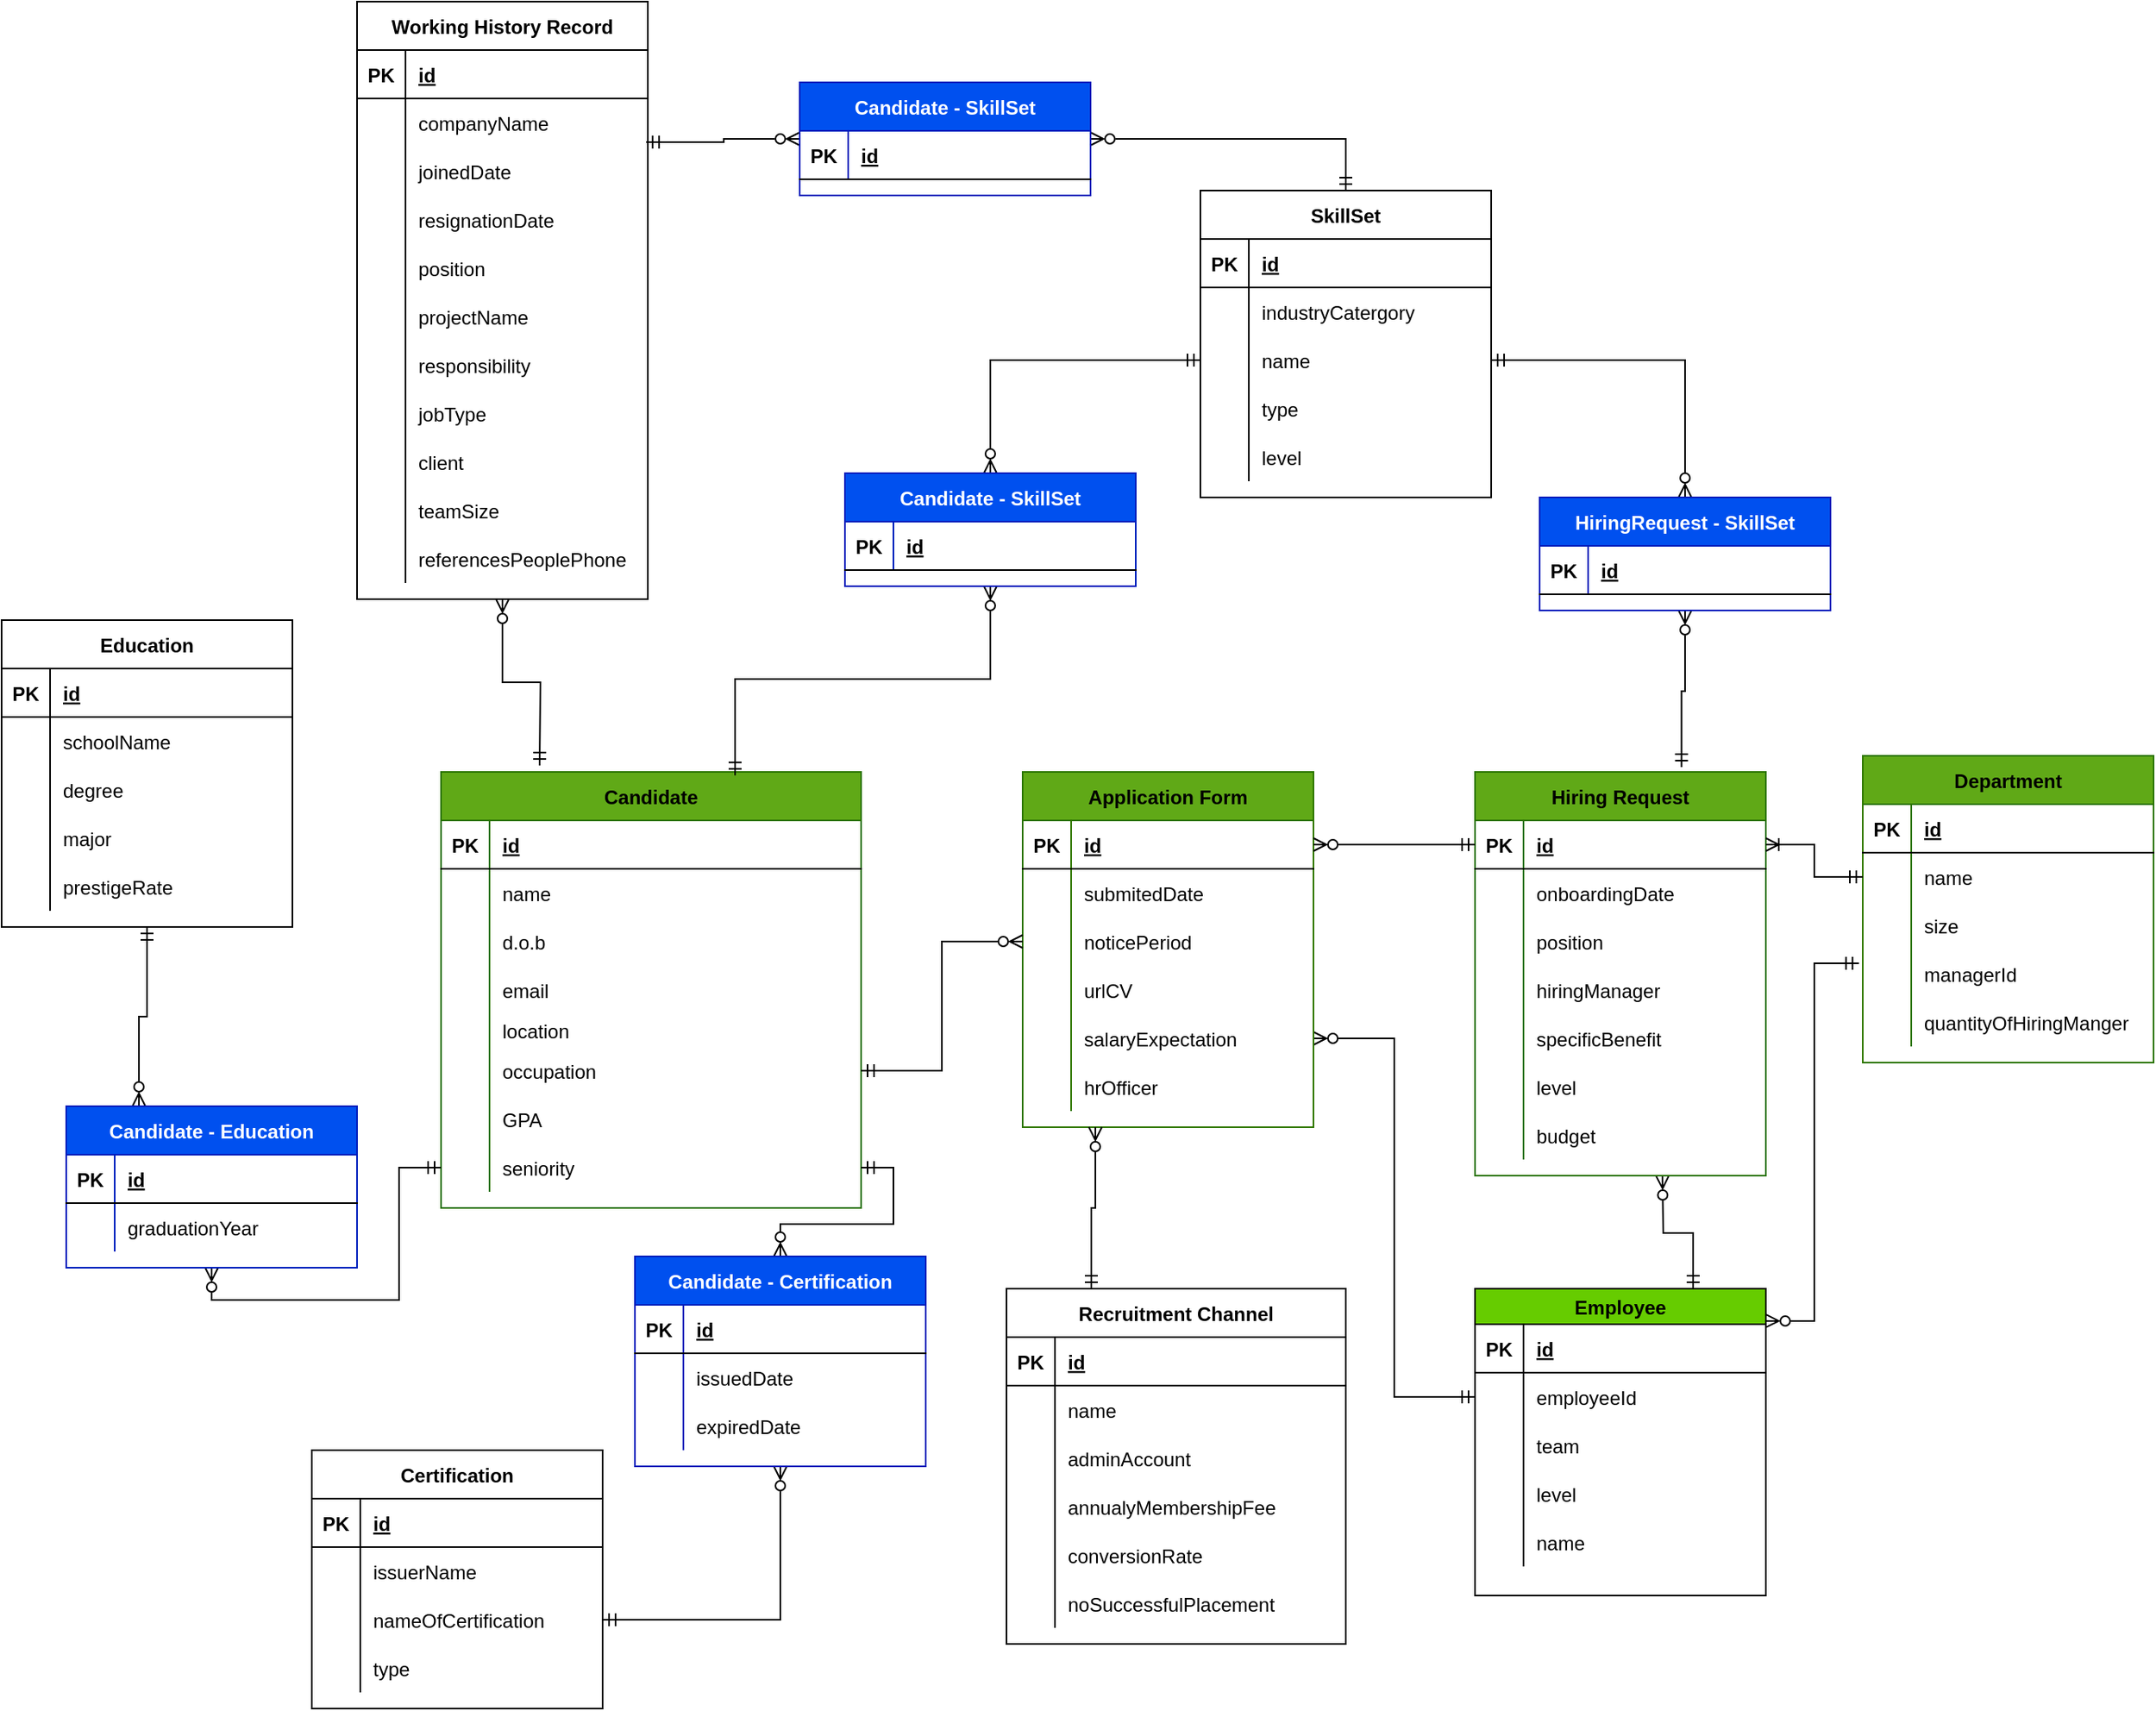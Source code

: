 <mxfile version="20.0.1" type="device" pages="2"><diagram id="AzEYc4rhdfLnysk1bP9o" name="ATS-ERD"><mxGraphModel dx="2514" dy="1437" grid="0" gridSize="10" guides="1" tooltips="1" connect="1" arrows="1" fold="1" page="1" pageScale="1" pageWidth="850" pageHeight="1100" math="0" shadow="0"><root><mxCell id="0"/><mxCell id="1" parent="0"/><mxCell id="FLuF-uoLRmJaKEh8j4HG-1" value="Candidate" style="shape=table;startSize=30;container=1;collapsible=1;childLayout=tableLayout;fixedRows=1;rowLines=0;fontStyle=1;align=center;resizeLast=1;fillColor=#60a917;fontColor=#000000;strokeColor=#2D7600;" parent="1" vertex="1"><mxGeometry x="280" y="520" width="260" height="270" as="geometry"/></mxCell><mxCell id="FLuF-uoLRmJaKEh8j4HG-2" value="" style="shape=tableRow;horizontal=0;startSize=0;swimlaneHead=0;swimlaneBody=0;fillColor=none;collapsible=0;dropTarget=0;points=[[0,0.5],[1,0.5]];portConstraint=eastwest;top=0;left=0;right=0;bottom=1;" parent="FLuF-uoLRmJaKEh8j4HG-1" vertex="1"><mxGeometry y="30" width="260" height="30" as="geometry"/></mxCell><mxCell id="FLuF-uoLRmJaKEh8j4HG-3" value="PK" style="shape=partialRectangle;connectable=0;fillColor=none;top=0;left=0;bottom=0;right=0;fontStyle=1;overflow=hidden;" parent="FLuF-uoLRmJaKEh8j4HG-2" vertex="1"><mxGeometry width="30" height="30" as="geometry"><mxRectangle width="30" height="30" as="alternateBounds"/></mxGeometry></mxCell><mxCell id="FLuF-uoLRmJaKEh8j4HG-4" value="id" style="shape=partialRectangle;connectable=0;fillColor=none;top=0;left=0;bottom=0;right=0;align=left;spacingLeft=6;fontStyle=5;overflow=hidden;" parent="FLuF-uoLRmJaKEh8j4HG-2" vertex="1"><mxGeometry x="30" width="230" height="30" as="geometry"><mxRectangle width="230" height="30" as="alternateBounds"/></mxGeometry></mxCell><mxCell id="FLuF-uoLRmJaKEh8j4HG-5" value="" style="shape=tableRow;horizontal=0;startSize=0;swimlaneHead=0;swimlaneBody=0;fillColor=none;collapsible=0;dropTarget=0;points=[[0,0.5],[1,0.5]];portConstraint=eastwest;top=0;left=0;right=0;bottom=0;" parent="FLuF-uoLRmJaKEh8j4HG-1" vertex="1"><mxGeometry y="60" width="260" height="30" as="geometry"/></mxCell><mxCell id="FLuF-uoLRmJaKEh8j4HG-6" value="" style="shape=partialRectangle;connectable=0;fillColor=none;top=0;left=0;bottom=0;right=0;editable=1;overflow=hidden;" parent="FLuF-uoLRmJaKEh8j4HG-5" vertex="1"><mxGeometry width="30" height="30" as="geometry"><mxRectangle width="30" height="30" as="alternateBounds"/></mxGeometry></mxCell><mxCell id="FLuF-uoLRmJaKEh8j4HG-7" value="name" style="shape=partialRectangle;connectable=0;fillColor=none;top=0;left=0;bottom=0;right=0;align=left;spacingLeft=6;overflow=hidden;" parent="FLuF-uoLRmJaKEh8j4HG-5" vertex="1"><mxGeometry x="30" width="230" height="30" as="geometry"><mxRectangle width="230" height="30" as="alternateBounds"/></mxGeometry></mxCell><mxCell id="FLuF-uoLRmJaKEh8j4HG-8" value="" style="shape=tableRow;horizontal=0;startSize=0;swimlaneHead=0;swimlaneBody=0;fillColor=none;collapsible=0;dropTarget=0;points=[[0,0.5],[1,0.5]];portConstraint=eastwest;top=0;left=0;right=0;bottom=0;" parent="FLuF-uoLRmJaKEh8j4HG-1" vertex="1"><mxGeometry y="90" width="260" height="30" as="geometry"/></mxCell><mxCell id="FLuF-uoLRmJaKEh8j4HG-9" value="" style="shape=partialRectangle;connectable=0;fillColor=none;top=0;left=0;bottom=0;right=0;editable=1;overflow=hidden;" parent="FLuF-uoLRmJaKEh8j4HG-8" vertex="1"><mxGeometry width="30" height="30" as="geometry"><mxRectangle width="30" height="30" as="alternateBounds"/></mxGeometry></mxCell><mxCell id="FLuF-uoLRmJaKEh8j4HG-10" value="d.o.b" style="shape=partialRectangle;connectable=0;fillColor=none;top=0;left=0;bottom=0;right=0;align=left;spacingLeft=6;overflow=hidden;" parent="FLuF-uoLRmJaKEh8j4HG-8" vertex="1"><mxGeometry x="30" width="230" height="30" as="geometry"><mxRectangle width="230" height="30" as="alternateBounds"/></mxGeometry></mxCell><mxCell id="FLuF-uoLRmJaKEh8j4HG-11" value="" style="shape=tableRow;horizontal=0;startSize=0;swimlaneHead=0;swimlaneBody=0;fillColor=none;collapsible=0;dropTarget=0;points=[[0,0.5],[1,0.5]];portConstraint=eastwest;top=0;left=0;right=0;bottom=0;" parent="FLuF-uoLRmJaKEh8j4HG-1" vertex="1"><mxGeometry y="120" width="260" height="30" as="geometry"/></mxCell><mxCell id="FLuF-uoLRmJaKEh8j4HG-12" value="" style="shape=partialRectangle;connectable=0;fillColor=none;top=0;left=0;bottom=0;right=0;editable=1;overflow=hidden;" parent="FLuF-uoLRmJaKEh8j4HG-11" vertex="1"><mxGeometry width="30" height="30" as="geometry"><mxRectangle width="30" height="30" as="alternateBounds"/></mxGeometry></mxCell><mxCell id="FLuF-uoLRmJaKEh8j4HG-13" value="email" style="shape=partialRectangle;connectable=0;fillColor=none;top=0;left=0;bottom=0;right=0;align=left;spacingLeft=6;overflow=hidden;" parent="FLuF-uoLRmJaKEh8j4HG-11" vertex="1"><mxGeometry x="30" width="230" height="30" as="geometry"><mxRectangle width="230" height="30" as="alternateBounds"/></mxGeometry></mxCell><mxCell id="FLuF-uoLRmJaKEh8j4HG-14" value="" style="shape=tableRow;horizontal=0;startSize=0;swimlaneHead=0;swimlaneBody=0;fillColor=none;collapsible=0;dropTarget=0;points=[[0,0.5],[1,0.5]];portConstraint=eastwest;top=0;left=0;right=0;bottom=0;" parent="FLuF-uoLRmJaKEh8j4HG-1" vertex="1"><mxGeometry y="150" width="260" height="20" as="geometry"/></mxCell><mxCell id="FLuF-uoLRmJaKEh8j4HG-15" value="" style="shape=partialRectangle;connectable=0;fillColor=none;top=0;left=0;bottom=0;right=0;editable=1;overflow=hidden;" parent="FLuF-uoLRmJaKEh8j4HG-14" vertex="1"><mxGeometry width="30" height="20" as="geometry"><mxRectangle width="30" height="20" as="alternateBounds"/></mxGeometry></mxCell><mxCell id="FLuF-uoLRmJaKEh8j4HG-16" value="location" style="shape=partialRectangle;connectable=0;fillColor=none;top=0;left=0;bottom=0;right=0;align=left;spacingLeft=6;overflow=hidden;" parent="FLuF-uoLRmJaKEh8j4HG-14" vertex="1"><mxGeometry x="30" width="230" height="20" as="geometry"><mxRectangle width="230" height="20" as="alternateBounds"/></mxGeometry></mxCell><mxCell id="FLuF-uoLRmJaKEh8j4HG-20" value="" style="shape=tableRow;horizontal=0;startSize=0;swimlaneHead=0;swimlaneBody=0;fillColor=none;collapsible=0;dropTarget=0;points=[[0,0.5],[1,0.5]];portConstraint=eastwest;top=0;left=0;right=0;bottom=0;" parent="FLuF-uoLRmJaKEh8j4HG-1" vertex="1"><mxGeometry y="170" width="260" height="30" as="geometry"/></mxCell><mxCell id="FLuF-uoLRmJaKEh8j4HG-21" value="" style="shape=partialRectangle;connectable=0;fillColor=none;top=0;left=0;bottom=0;right=0;editable=1;overflow=hidden;" parent="FLuF-uoLRmJaKEh8j4HG-20" vertex="1"><mxGeometry width="30" height="30" as="geometry"><mxRectangle width="30" height="30" as="alternateBounds"/></mxGeometry></mxCell><mxCell id="FLuF-uoLRmJaKEh8j4HG-22" value="occupation" style="shape=partialRectangle;connectable=0;fillColor=none;top=0;left=0;bottom=0;right=0;align=left;spacingLeft=6;overflow=hidden;" parent="FLuF-uoLRmJaKEh8j4HG-20" vertex="1"><mxGeometry x="30" width="230" height="30" as="geometry"><mxRectangle width="230" height="30" as="alternateBounds"/></mxGeometry></mxCell><mxCell id="FLuF-uoLRmJaKEh8j4HG-26" value="" style="shape=tableRow;horizontal=0;startSize=0;swimlaneHead=0;swimlaneBody=0;fillColor=none;collapsible=0;dropTarget=0;points=[[0,0.5],[1,0.5]];portConstraint=eastwest;top=0;left=0;right=0;bottom=0;" parent="FLuF-uoLRmJaKEh8j4HG-1" vertex="1"><mxGeometry y="200" width="260" height="30" as="geometry"/></mxCell><mxCell id="FLuF-uoLRmJaKEh8j4HG-27" value="" style="shape=partialRectangle;connectable=0;fillColor=none;top=0;left=0;bottom=0;right=0;editable=1;overflow=hidden;" parent="FLuF-uoLRmJaKEh8j4HG-26" vertex="1"><mxGeometry width="30" height="30" as="geometry"><mxRectangle width="30" height="30" as="alternateBounds"/></mxGeometry></mxCell><mxCell id="FLuF-uoLRmJaKEh8j4HG-28" value="GPA" style="shape=partialRectangle;connectable=0;fillColor=none;top=0;left=0;bottom=0;right=0;align=left;spacingLeft=6;overflow=hidden;" parent="FLuF-uoLRmJaKEh8j4HG-26" vertex="1"><mxGeometry x="30" width="230" height="30" as="geometry"><mxRectangle width="230" height="30" as="alternateBounds"/></mxGeometry></mxCell><mxCell id="bPDIQmX7RQQk0gytTNWI-4" value="" style="shape=tableRow;horizontal=0;startSize=0;swimlaneHead=0;swimlaneBody=0;fillColor=none;collapsible=0;dropTarget=0;points=[[0,0.5],[1,0.5]];portConstraint=eastwest;top=0;left=0;right=0;bottom=0;" parent="FLuF-uoLRmJaKEh8j4HG-1" vertex="1"><mxGeometry y="230" width="260" height="30" as="geometry"/></mxCell><mxCell id="bPDIQmX7RQQk0gytTNWI-5" value="" style="shape=partialRectangle;connectable=0;fillColor=none;top=0;left=0;bottom=0;right=0;editable=1;overflow=hidden;" parent="bPDIQmX7RQQk0gytTNWI-4" vertex="1"><mxGeometry width="30" height="30" as="geometry"><mxRectangle width="30" height="30" as="alternateBounds"/></mxGeometry></mxCell><mxCell id="bPDIQmX7RQQk0gytTNWI-6" value="seniority" style="shape=partialRectangle;connectable=0;fillColor=none;top=0;left=0;bottom=0;right=0;align=left;spacingLeft=6;overflow=hidden;" parent="bPDIQmX7RQQk0gytTNWI-4" vertex="1"><mxGeometry x="30" width="230" height="30" as="geometry"><mxRectangle width="230" height="30" as="alternateBounds"/></mxGeometry></mxCell><mxCell id="FLuF-uoLRmJaKEh8j4HG-72" style="edgeStyle=orthogonalEdgeStyle;rounded=0;orthogonalLoop=1;jettySize=auto;html=1;startArrow=ERzeroToMany;startFill=0;endArrow=ERmandOne;endFill=0;" parent="1" source="FLuF-uoLRmJaKEh8j4HG-35" edge="1"><mxGeometry relative="1" as="geometry"><mxPoint x="341" y="516" as="targetPoint"/></mxGeometry></mxCell><mxCell id="FLuF-uoLRmJaKEh8j4HG-35" value="Working History Record" style="shape=table;startSize=30;container=1;collapsible=1;childLayout=tableLayout;fixedRows=1;rowLines=0;fontStyle=1;align=center;resizeLast=1;" parent="1" vertex="1"><mxGeometry x="228" y="43" width="180" height="370" as="geometry"/></mxCell><mxCell id="FLuF-uoLRmJaKEh8j4HG-36" value="" style="shape=tableRow;horizontal=0;startSize=0;swimlaneHead=0;swimlaneBody=0;fillColor=none;collapsible=0;dropTarget=0;points=[[0,0.5],[1,0.5]];portConstraint=eastwest;top=0;left=0;right=0;bottom=1;" parent="FLuF-uoLRmJaKEh8j4HG-35" vertex="1"><mxGeometry y="30" width="180" height="30" as="geometry"/></mxCell><mxCell id="FLuF-uoLRmJaKEh8j4HG-37" value="PK" style="shape=partialRectangle;connectable=0;fillColor=none;top=0;left=0;bottom=0;right=0;fontStyle=1;overflow=hidden;" parent="FLuF-uoLRmJaKEh8j4HG-36" vertex="1"><mxGeometry width="30" height="30" as="geometry"><mxRectangle width="30" height="30" as="alternateBounds"/></mxGeometry></mxCell><mxCell id="FLuF-uoLRmJaKEh8j4HG-38" value="id" style="shape=partialRectangle;connectable=0;fillColor=none;top=0;left=0;bottom=0;right=0;align=left;spacingLeft=6;fontStyle=5;overflow=hidden;" parent="FLuF-uoLRmJaKEh8j4HG-36" vertex="1"><mxGeometry x="30" width="150" height="30" as="geometry"><mxRectangle width="150" height="30" as="alternateBounds"/></mxGeometry></mxCell><mxCell id="FLuF-uoLRmJaKEh8j4HG-39" value="" style="shape=tableRow;horizontal=0;startSize=0;swimlaneHead=0;swimlaneBody=0;fillColor=none;collapsible=0;dropTarget=0;points=[[0,0.5],[1,0.5]];portConstraint=eastwest;top=0;left=0;right=0;bottom=0;" parent="FLuF-uoLRmJaKEh8j4HG-35" vertex="1"><mxGeometry y="60" width="180" height="30" as="geometry"/></mxCell><mxCell id="FLuF-uoLRmJaKEh8j4HG-40" value="" style="shape=partialRectangle;connectable=0;fillColor=none;top=0;left=0;bottom=0;right=0;editable=1;overflow=hidden;" parent="FLuF-uoLRmJaKEh8j4HG-39" vertex="1"><mxGeometry width="30" height="30" as="geometry"><mxRectangle width="30" height="30" as="alternateBounds"/></mxGeometry></mxCell><mxCell id="FLuF-uoLRmJaKEh8j4HG-41" value="companyName" style="shape=partialRectangle;connectable=0;fillColor=none;top=0;left=0;bottom=0;right=0;align=left;spacingLeft=6;overflow=hidden;" parent="FLuF-uoLRmJaKEh8j4HG-39" vertex="1"><mxGeometry x="30" width="150" height="30" as="geometry"><mxRectangle width="150" height="30" as="alternateBounds"/></mxGeometry></mxCell><mxCell id="FLuF-uoLRmJaKEh8j4HG-42" value="" style="shape=tableRow;horizontal=0;startSize=0;swimlaneHead=0;swimlaneBody=0;fillColor=none;collapsible=0;dropTarget=0;points=[[0,0.5],[1,0.5]];portConstraint=eastwest;top=0;left=0;right=0;bottom=0;" parent="FLuF-uoLRmJaKEh8j4HG-35" vertex="1"><mxGeometry y="90" width="180" height="30" as="geometry"/></mxCell><mxCell id="FLuF-uoLRmJaKEh8j4HG-43" value="" style="shape=partialRectangle;connectable=0;fillColor=none;top=0;left=0;bottom=0;right=0;editable=1;overflow=hidden;" parent="FLuF-uoLRmJaKEh8j4HG-42" vertex="1"><mxGeometry width="30" height="30" as="geometry"><mxRectangle width="30" height="30" as="alternateBounds"/></mxGeometry></mxCell><mxCell id="FLuF-uoLRmJaKEh8j4HG-44" value="joinedDate" style="shape=partialRectangle;connectable=0;fillColor=none;top=0;left=0;bottom=0;right=0;align=left;spacingLeft=6;overflow=hidden;" parent="FLuF-uoLRmJaKEh8j4HG-42" vertex="1"><mxGeometry x="30" width="150" height="30" as="geometry"><mxRectangle width="150" height="30" as="alternateBounds"/></mxGeometry></mxCell><mxCell id="FLuF-uoLRmJaKEh8j4HG-45" value="" style="shape=tableRow;horizontal=0;startSize=0;swimlaneHead=0;swimlaneBody=0;fillColor=none;collapsible=0;dropTarget=0;points=[[0,0.5],[1,0.5]];portConstraint=eastwest;top=0;left=0;right=0;bottom=0;" parent="FLuF-uoLRmJaKEh8j4HG-35" vertex="1"><mxGeometry y="120" width="180" height="30" as="geometry"/></mxCell><mxCell id="FLuF-uoLRmJaKEh8j4HG-46" value="" style="shape=partialRectangle;connectable=0;fillColor=none;top=0;left=0;bottom=0;right=0;editable=1;overflow=hidden;" parent="FLuF-uoLRmJaKEh8j4HG-45" vertex="1"><mxGeometry width="30" height="30" as="geometry"><mxRectangle width="30" height="30" as="alternateBounds"/></mxGeometry></mxCell><mxCell id="FLuF-uoLRmJaKEh8j4HG-47" value="resignationDate" style="shape=partialRectangle;connectable=0;fillColor=none;top=0;left=0;bottom=0;right=0;align=left;spacingLeft=6;overflow=hidden;" parent="FLuF-uoLRmJaKEh8j4HG-45" vertex="1"><mxGeometry x="30" width="150" height="30" as="geometry"><mxRectangle width="150" height="30" as="alternateBounds"/></mxGeometry></mxCell><mxCell id="FLuF-uoLRmJaKEh8j4HG-51" value="" style="shape=tableRow;horizontal=0;startSize=0;swimlaneHead=0;swimlaneBody=0;fillColor=none;collapsible=0;dropTarget=0;points=[[0,0.5],[1,0.5]];portConstraint=eastwest;top=0;left=0;right=0;bottom=0;" parent="FLuF-uoLRmJaKEh8j4HG-35" vertex="1"><mxGeometry y="150" width="180" height="30" as="geometry"/></mxCell><mxCell id="FLuF-uoLRmJaKEh8j4HG-52" value="" style="shape=partialRectangle;connectable=0;fillColor=none;top=0;left=0;bottom=0;right=0;editable=1;overflow=hidden;" parent="FLuF-uoLRmJaKEh8j4HG-51" vertex="1"><mxGeometry width="30" height="30" as="geometry"><mxRectangle width="30" height="30" as="alternateBounds"/></mxGeometry></mxCell><mxCell id="FLuF-uoLRmJaKEh8j4HG-53" value="position" style="shape=partialRectangle;connectable=0;fillColor=none;top=0;left=0;bottom=0;right=0;align=left;spacingLeft=6;overflow=hidden;" parent="FLuF-uoLRmJaKEh8j4HG-51" vertex="1"><mxGeometry x="30" width="150" height="30" as="geometry"><mxRectangle width="150" height="30" as="alternateBounds"/></mxGeometry></mxCell><mxCell id="FLuF-uoLRmJaKEh8j4HG-54" value="" style="shape=tableRow;horizontal=0;startSize=0;swimlaneHead=0;swimlaneBody=0;fillColor=none;collapsible=0;dropTarget=0;points=[[0,0.5],[1,0.5]];portConstraint=eastwest;top=0;left=0;right=0;bottom=0;" parent="FLuF-uoLRmJaKEh8j4HG-35" vertex="1"><mxGeometry y="180" width="180" height="30" as="geometry"/></mxCell><mxCell id="FLuF-uoLRmJaKEh8j4HG-55" value="" style="shape=partialRectangle;connectable=0;fillColor=none;top=0;left=0;bottom=0;right=0;editable=1;overflow=hidden;" parent="FLuF-uoLRmJaKEh8j4HG-54" vertex="1"><mxGeometry width="30" height="30" as="geometry"><mxRectangle width="30" height="30" as="alternateBounds"/></mxGeometry></mxCell><mxCell id="FLuF-uoLRmJaKEh8j4HG-56" value="projectName" style="shape=partialRectangle;connectable=0;fillColor=none;top=0;left=0;bottom=0;right=0;align=left;spacingLeft=6;overflow=hidden;" parent="FLuF-uoLRmJaKEh8j4HG-54" vertex="1"><mxGeometry x="30" width="150" height="30" as="geometry"><mxRectangle width="150" height="30" as="alternateBounds"/></mxGeometry></mxCell><mxCell id="FLuF-uoLRmJaKEh8j4HG-57" value="" style="shape=tableRow;horizontal=0;startSize=0;swimlaneHead=0;swimlaneBody=0;fillColor=none;collapsible=0;dropTarget=0;points=[[0,0.5],[1,0.5]];portConstraint=eastwest;top=0;left=0;right=0;bottom=0;" parent="FLuF-uoLRmJaKEh8j4HG-35" vertex="1"><mxGeometry y="210" width="180" height="30" as="geometry"/></mxCell><mxCell id="FLuF-uoLRmJaKEh8j4HG-58" value="" style="shape=partialRectangle;connectable=0;fillColor=none;top=0;left=0;bottom=0;right=0;editable=1;overflow=hidden;" parent="FLuF-uoLRmJaKEh8j4HG-57" vertex="1"><mxGeometry width="30" height="30" as="geometry"><mxRectangle width="30" height="30" as="alternateBounds"/></mxGeometry></mxCell><mxCell id="FLuF-uoLRmJaKEh8j4HG-59" value="responsibility" style="shape=partialRectangle;connectable=0;fillColor=none;top=0;left=0;bottom=0;right=0;align=left;spacingLeft=6;overflow=hidden;" parent="FLuF-uoLRmJaKEh8j4HG-57" vertex="1"><mxGeometry x="30" width="150" height="30" as="geometry"><mxRectangle width="150" height="30" as="alternateBounds"/></mxGeometry></mxCell><mxCell id="FLuF-uoLRmJaKEh8j4HG-60" value="" style="shape=tableRow;horizontal=0;startSize=0;swimlaneHead=0;swimlaneBody=0;fillColor=none;collapsible=0;dropTarget=0;points=[[0,0.5],[1,0.5]];portConstraint=eastwest;top=0;left=0;right=0;bottom=0;" parent="FLuF-uoLRmJaKEh8j4HG-35" vertex="1"><mxGeometry y="240" width="180" height="30" as="geometry"/></mxCell><mxCell id="FLuF-uoLRmJaKEh8j4HG-61" value="" style="shape=partialRectangle;connectable=0;fillColor=none;top=0;left=0;bottom=0;right=0;editable=1;overflow=hidden;" parent="FLuF-uoLRmJaKEh8j4HG-60" vertex="1"><mxGeometry width="30" height="30" as="geometry"><mxRectangle width="30" height="30" as="alternateBounds"/></mxGeometry></mxCell><mxCell id="FLuF-uoLRmJaKEh8j4HG-62" value="jobType" style="shape=partialRectangle;connectable=0;fillColor=none;top=0;left=0;bottom=0;right=0;align=left;spacingLeft=6;overflow=hidden;" parent="FLuF-uoLRmJaKEh8j4HG-60" vertex="1"><mxGeometry x="30" width="150" height="30" as="geometry"><mxRectangle width="150" height="30" as="alternateBounds"/></mxGeometry></mxCell><mxCell id="FLuF-uoLRmJaKEh8j4HG-63" value="" style="shape=tableRow;horizontal=0;startSize=0;swimlaneHead=0;swimlaneBody=0;fillColor=none;collapsible=0;dropTarget=0;points=[[0,0.5],[1,0.5]];portConstraint=eastwest;top=0;left=0;right=0;bottom=0;" parent="FLuF-uoLRmJaKEh8j4HG-35" vertex="1"><mxGeometry y="270" width="180" height="30" as="geometry"/></mxCell><mxCell id="FLuF-uoLRmJaKEh8j4HG-64" value="" style="shape=partialRectangle;connectable=0;fillColor=none;top=0;left=0;bottom=0;right=0;editable=1;overflow=hidden;" parent="FLuF-uoLRmJaKEh8j4HG-63" vertex="1"><mxGeometry width="30" height="30" as="geometry"><mxRectangle width="30" height="30" as="alternateBounds"/></mxGeometry></mxCell><mxCell id="FLuF-uoLRmJaKEh8j4HG-65" value="client" style="shape=partialRectangle;connectable=0;fillColor=none;top=0;left=0;bottom=0;right=0;align=left;spacingLeft=6;overflow=hidden;" parent="FLuF-uoLRmJaKEh8j4HG-63" vertex="1"><mxGeometry x="30" width="150" height="30" as="geometry"><mxRectangle width="150" height="30" as="alternateBounds"/></mxGeometry></mxCell><mxCell id="FLuF-uoLRmJaKEh8j4HG-66" value="" style="shape=tableRow;horizontal=0;startSize=0;swimlaneHead=0;swimlaneBody=0;fillColor=none;collapsible=0;dropTarget=0;points=[[0,0.5],[1,0.5]];portConstraint=eastwest;top=0;left=0;right=0;bottom=0;" parent="FLuF-uoLRmJaKEh8j4HG-35" vertex="1"><mxGeometry y="300" width="180" height="30" as="geometry"/></mxCell><mxCell id="FLuF-uoLRmJaKEh8j4HG-67" value="" style="shape=partialRectangle;connectable=0;fillColor=none;top=0;left=0;bottom=0;right=0;editable=1;overflow=hidden;" parent="FLuF-uoLRmJaKEh8j4HG-66" vertex="1"><mxGeometry width="30" height="30" as="geometry"><mxRectangle width="30" height="30" as="alternateBounds"/></mxGeometry></mxCell><mxCell id="FLuF-uoLRmJaKEh8j4HG-68" value="teamSize" style="shape=partialRectangle;connectable=0;fillColor=none;top=0;left=0;bottom=0;right=0;align=left;spacingLeft=6;overflow=hidden;" parent="FLuF-uoLRmJaKEh8j4HG-66" vertex="1"><mxGeometry x="30" width="150" height="30" as="geometry"><mxRectangle width="150" height="30" as="alternateBounds"/></mxGeometry></mxCell><mxCell id="FLuF-uoLRmJaKEh8j4HG-88" value="" style="shape=tableRow;horizontal=0;startSize=0;swimlaneHead=0;swimlaneBody=0;fillColor=none;collapsible=0;dropTarget=0;points=[[0,0.5],[1,0.5]];portConstraint=eastwest;top=0;left=0;right=0;bottom=0;" parent="FLuF-uoLRmJaKEh8j4HG-35" vertex="1"><mxGeometry y="330" width="180" height="30" as="geometry"/></mxCell><mxCell id="FLuF-uoLRmJaKEh8j4HG-89" value="" style="shape=partialRectangle;connectable=0;fillColor=none;top=0;left=0;bottom=0;right=0;editable=1;overflow=hidden;" parent="FLuF-uoLRmJaKEh8j4HG-88" vertex="1"><mxGeometry width="30" height="30" as="geometry"><mxRectangle width="30" height="30" as="alternateBounds"/></mxGeometry></mxCell><mxCell id="FLuF-uoLRmJaKEh8j4HG-90" value="referencesPeoplePhone" style="shape=partialRectangle;connectable=0;fillColor=none;top=0;left=0;bottom=0;right=0;align=left;spacingLeft=6;overflow=hidden;" parent="FLuF-uoLRmJaKEh8j4HG-88" vertex="1"><mxGeometry x="30" width="150" height="30" as="geometry"><mxRectangle width="150" height="30" as="alternateBounds"/></mxGeometry></mxCell><mxCell id="FLuF-uoLRmJaKEh8j4HG-150" style="rounded=0;orthogonalLoop=1;jettySize=auto;html=1;entryX=0;entryY=0.5;entryDx=0;entryDy=0;startArrow=ERzeroToMany;startFill=0;endArrow=ERmandOne;endFill=0;exitX=1;exitY=0.5;exitDx=0;exitDy=0;edgeStyle=orthogonalEdgeStyle;" parent="1" source="FLuF-uoLRmJaKEh8j4HG-17" target="FLuF-uoLRmJaKEh8j4HG-140" edge="1"><mxGeometry relative="1" as="geometry"><mxPoint x="770" y="820" as="sourcePoint"/></mxGeometry></mxCell><mxCell id="FLuF-uoLRmJaKEh8j4HG-73" value="Application Form" style="shape=table;startSize=30;container=1;collapsible=1;childLayout=tableLayout;fixedRows=1;rowLines=0;fontStyle=1;align=center;resizeLast=1;fillColor=#60a917;strokeColor=#2D7600;fontColor=#000000;" parent="1" vertex="1"><mxGeometry x="640" y="520" width="180" height="220" as="geometry"/></mxCell><mxCell id="FLuF-uoLRmJaKEh8j4HG-74" value="" style="shape=tableRow;horizontal=0;startSize=0;swimlaneHead=0;swimlaneBody=0;fillColor=none;collapsible=0;dropTarget=0;points=[[0,0.5],[1,0.5]];portConstraint=eastwest;top=0;left=0;right=0;bottom=1;" parent="FLuF-uoLRmJaKEh8j4HG-73" vertex="1"><mxGeometry y="30" width="180" height="30" as="geometry"/></mxCell><mxCell id="FLuF-uoLRmJaKEh8j4HG-75" value="PK" style="shape=partialRectangle;connectable=0;fillColor=none;top=0;left=0;bottom=0;right=0;fontStyle=1;overflow=hidden;" parent="FLuF-uoLRmJaKEh8j4HG-74" vertex="1"><mxGeometry width="30" height="30" as="geometry"><mxRectangle width="30" height="30" as="alternateBounds"/></mxGeometry></mxCell><mxCell id="FLuF-uoLRmJaKEh8j4HG-76" value="id" style="shape=partialRectangle;connectable=0;fillColor=none;top=0;left=0;bottom=0;right=0;align=left;spacingLeft=6;fontStyle=5;overflow=hidden;" parent="FLuF-uoLRmJaKEh8j4HG-74" vertex="1"><mxGeometry x="30" width="150" height="30" as="geometry"><mxRectangle width="150" height="30" as="alternateBounds"/></mxGeometry></mxCell><mxCell id="FLuF-uoLRmJaKEh8j4HG-77" value="" style="shape=tableRow;horizontal=0;startSize=0;swimlaneHead=0;swimlaneBody=0;fillColor=none;collapsible=0;dropTarget=0;points=[[0,0.5],[1,0.5]];portConstraint=eastwest;top=0;left=0;right=0;bottom=0;" parent="FLuF-uoLRmJaKEh8j4HG-73" vertex="1"><mxGeometry y="60" width="180" height="30" as="geometry"/></mxCell><mxCell id="FLuF-uoLRmJaKEh8j4HG-78" value="" style="shape=partialRectangle;connectable=0;fillColor=none;top=0;left=0;bottom=0;right=0;editable=1;overflow=hidden;" parent="FLuF-uoLRmJaKEh8j4HG-77" vertex="1"><mxGeometry width="30" height="30" as="geometry"><mxRectangle width="30" height="30" as="alternateBounds"/></mxGeometry></mxCell><mxCell id="FLuF-uoLRmJaKEh8j4HG-79" value="submitedDate" style="shape=partialRectangle;connectable=0;fillColor=none;top=0;left=0;bottom=0;right=0;align=left;spacingLeft=6;overflow=hidden;" parent="FLuF-uoLRmJaKEh8j4HG-77" vertex="1"><mxGeometry x="30" width="150" height="30" as="geometry"><mxRectangle width="150" height="30" as="alternateBounds"/></mxGeometry></mxCell><mxCell id="FLuF-uoLRmJaKEh8j4HG-154" value="" style="shape=tableRow;horizontal=0;startSize=0;swimlaneHead=0;swimlaneBody=0;fillColor=none;collapsible=0;dropTarget=0;points=[[0,0.5],[1,0.5]];portConstraint=eastwest;top=0;left=0;right=0;bottom=0;" parent="FLuF-uoLRmJaKEh8j4HG-73" vertex="1"><mxGeometry y="90" width="180" height="30" as="geometry"/></mxCell><mxCell id="FLuF-uoLRmJaKEh8j4HG-155" value="" style="shape=partialRectangle;connectable=0;fillColor=none;top=0;left=0;bottom=0;right=0;editable=1;overflow=hidden;" parent="FLuF-uoLRmJaKEh8j4HG-154" vertex="1"><mxGeometry width="30" height="30" as="geometry"><mxRectangle width="30" height="30" as="alternateBounds"/></mxGeometry></mxCell><mxCell id="FLuF-uoLRmJaKEh8j4HG-156" value="noticePeriod" style="shape=partialRectangle;connectable=0;fillColor=none;top=0;left=0;bottom=0;right=0;align=left;spacingLeft=6;overflow=hidden;" parent="FLuF-uoLRmJaKEh8j4HG-154" vertex="1"><mxGeometry x="30" width="150" height="30" as="geometry"><mxRectangle width="150" height="30" as="alternateBounds"/></mxGeometry></mxCell><mxCell id="bPDIQmX7RQQk0gytTNWI-1" value="" style="shape=tableRow;horizontal=0;startSize=0;swimlaneHead=0;swimlaneBody=0;fillColor=none;collapsible=0;dropTarget=0;points=[[0,0.5],[1,0.5]];portConstraint=eastwest;top=0;left=0;right=0;bottom=0;" parent="FLuF-uoLRmJaKEh8j4HG-73" vertex="1"><mxGeometry y="120" width="180" height="30" as="geometry"/></mxCell><mxCell id="bPDIQmX7RQQk0gytTNWI-2" value="" style="shape=partialRectangle;connectable=0;fillColor=none;top=0;left=0;bottom=0;right=0;editable=1;overflow=hidden;" parent="bPDIQmX7RQQk0gytTNWI-1" vertex="1"><mxGeometry width="30" height="30" as="geometry"><mxRectangle width="30" height="30" as="alternateBounds"/></mxGeometry></mxCell><mxCell id="bPDIQmX7RQQk0gytTNWI-3" value="urlCV" style="shape=partialRectangle;connectable=0;fillColor=none;top=0;left=0;bottom=0;right=0;align=left;spacingLeft=6;overflow=hidden;" parent="bPDIQmX7RQQk0gytTNWI-1" vertex="1"><mxGeometry x="30" width="150" height="30" as="geometry"><mxRectangle width="150" height="30" as="alternateBounds"/></mxGeometry></mxCell><mxCell id="FLuF-uoLRmJaKEh8j4HG-17" value="" style="shape=tableRow;horizontal=0;startSize=0;swimlaneHead=0;swimlaneBody=0;fillColor=none;collapsible=0;dropTarget=0;points=[[0,0.5],[1,0.5]];portConstraint=eastwest;top=0;left=0;right=0;bottom=0;" parent="FLuF-uoLRmJaKEh8j4HG-73" vertex="1"><mxGeometry y="150" width="180" height="30" as="geometry"/></mxCell><mxCell id="FLuF-uoLRmJaKEh8j4HG-18" value="" style="shape=partialRectangle;connectable=0;fillColor=none;top=0;left=0;bottom=0;right=0;editable=1;overflow=hidden;" parent="FLuF-uoLRmJaKEh8j4HG-17" vertex="1"><mxGeometry width="30" height="30" as="geometry"><mxRectangle width="30" height="30" as="alternateBounds"/></mxGeometry></mxCell><mxCell id="FLuF-uoLRmJaKEh8j4HG-19" value="salaryExpectation" style="shape=partialRectangle;connectable=0;fillColor=none;top=0;left=0;bottom=0;right=0;align=left;spacingLeft=6;overflow=hidden;" parent="FLuF-uoLRmJaKEh8j4HG-17" vertex="1"><mxGeometry x="30" width="150" height="30" as="geometry"><mxRectangle width="150" height="30" as="alternateBounds"/></mxGeometry></mxCell><mxCell id="XYIR9zrBw4Na5h1U-yKf-1" value="" style="shape=tableRow;horizontal=0;startSize=0;swimlaneHead=0;swimlaneBody=0;fillColor=none;collapsible=0;dropTarget=0;points=[[0,0.5],[1,0.5]];portConstraint=eastwest;top=0;left=0;right=0;bottom=0;" parent="FLuF-uoLRmJaKEh8j4HG-73" vertex="1"><mxGeometry y="180" width="180" height="30" as="geometry"/></mxCell><mxCell id="XYIR9zrBw4Na5h1U-yKf-2" value="" style="shape=partialRectangle;connectable=0;fillColor=none;top=0;left=0;bottom=0;right=0;editable=1;overflow=hidden;" parent="XYIR9zrBw4Na5h1U-yKf-1" vertex="1"><mxGeometry width="30" height="30" as="geometry"><mxRectangle width="30" height="30" as="alternateBounds"/></mxGeometry></mxCell><mxCell id="XYIR9zrBw4Na5h1U-yKf-3" value="hrOfficer" style="shape=partialRectangle;connectable=0;fillColor=none;top=0;left=0;bottom=0;right=0;align=left;spacingLeft=6;overflow=hidden;" parent="XYIR9zrBw4Na5h1U-yKf-1" vertex="1"><mxGeometry x="30" width="150" height="30" as="geometry"><mxRectangle width="150" height="30" as="alternateBounds"/></mxGeometry></mxCell><mxCell id="FLuF-uoLRmJaKEh8j4HG-207" style="rounded=0;orthogonalLoop=1;jettySize=auto;html=1;entryX=1;entryY=0.105;entryDx=0;entryDy=0;entryPerimeter=0;startArrow=ERmandOne;startFill=0;endArrow=ERzeroToMany;endFill=0;exitX=-0.013;exitY=0.284;exitDx=0;exitDy=0;exitPerimeter=0;edgeStyle=orthogonalEdgeStyle;" parent="1" source="FLuF-uoLRmJaKEh8j4HG-243" target="FLuF-uoLRmJaKEh8j4HG-192" edge="1"><mxGeometry relative="1" as="geometry"/></mxCell><mxCell id="FLuF-uoLRmJaKEh8j4HG-102" value="Department" style="shape=table;startSize=30;container=1;collapsible=1;childLayout=tableLayout;fixedRows=1;rowLines=0;fontStyle=1;align=center;resizeLast=1;fillColor=#60a917;strokeColor=#2D7600;fontColor=#000000;" parent="1" vertex="1"><mxGeometry x="1160" y="510" width="180" height="190" as="geometry"/></mxCell><mxCell id="FLuF-uoLRmJaKEh8j4HG-103" value="" style="shape=tableRow;horizontal=0;startSize=0;swimlaneHead=0;swimlaneBody=0;fillColor=none;collapsible=0;dropTarget=0;points=[[0,0.5],[1,0.5]];portConstraint=eastwest;top=0;left=0;right=0;bottom=1;" parent="FLuF-uoLRmJaKEh8j4HG-102" vertex="1"><mxGeometry y="30" width="180" height="30" as="geometry"/></mxCell><mxCell id="FLuF-uoLRmJaKEh8j4HG-104" value="PK" style="shape=partialRectangle;connectable=0;fillColor=none;top=0;left=0;bottom=0;right=0;fontStyle=1;overflow=hidden;" parent="FLuF-uoLRmJaKEh8j4HG-103" vertex="1"><mxGeometry width="30" height="30" as="geometry"><mxRectangle width="30" height="30" as="alternateBounds"/></mxGeometry></mxCell><mxCell id="FLuF-uoLRmJaKEh8j4HG-105" value="id" style="shape=partialRectangle;connectable=0;fillColor=none;top=0;left=0;bottom=0;right=0;align=left;spacingLeft=6;fontStyle=5;overflow=hidden;" parent="FLuF-uoLRmJaKEh8j4HG-103" vertex="1"><mxGeometry x="30" width="150" height="30" as="geometry"><mxRectangle width="150" height="30" as="alternateBounds"/></mxGeometry></mxCell><mxCell id="FLuF-uoLRmJaKEh8j4HG-106" value="" style="shape=tableRow;horizontal=0;startSize=0;swimlaneHead=0;swimlaneBody=0;fillColor=none;collapsible=0;dropTarget=0;points=[[0,0.5],[1,0.5]];portConstraint=eastwest;top=0;left=0;right=0;bottom=0;" parent="FLuF-uoLRmJaKEh8j4HG-102" vertex="1"><mxGeometry y="60" width="180" height="30" as="geometry"/></mxCell><mxCell id="FLuF-uoLRmJaKEh8j4HG-107" value="" style="shape=partialRectangle;connectable=0;fillColor=none;top=0;left=0;bottom=0;right=0;editable=1;overflow=hidden;" parent="FLuF-uoLRmJaKEh8j4HG-106" vertex="1"><mxGeometry width="30" height="30" as="geometry"><mxRectangle width="30" height="30" as="alternateBounds"/></mxGeometry></mxCell><mxCell id="FLuF-uoLRmJaKEh8j4HG-108" value="name" style="shape=partialRectangle;connectable=0;fillColor=none;top=0;left=0;bottom=0;right=0;align=left;spacingLeft=6;overflow=hidden;" parent="FLuF-uoLRmJaKEh8j4HG-106" vertex="1"><mxGeometry x="30" width="150" height="30" as="geometry"><mxRectangle width="150" height="30" as="alternateBounds"/></mxGeometry></mxCell><mxCell id="FLuF-uoLRmJaKEh8j4HG-112" value="" style="shape=tableRow;horizontal=0;startSize=0;swimlaneHead=0;swimlaneBody=0;fillColor=none;collapsible=0;dropTarget=0;points=[[0,0.5],[1,0.5]];portConstraint=eastwest;top=0;left=0;right=0;bottom=0;" parent="FLuF-uoLRmJaKEh8j4HG-102" vertex="1"><mxGeometry y="90" width="180" height="30" as="geometry"/></mxCell><mxCell id="FLuF-uoLRmJaKEh8j4HG-113" value="" style="shape=partialRectangle;connectable=0;fillColor=none;top=0;left=0;bottom=0;right=0;editable=1;overflow=hidden;" parent="FLuF-uoLRmJaKEh8j4HG-112" vertex="1"><mxGeometry width="30" height="30" as="geometry"><mxRectangle width="30" height="30" as="alternateBounds"/></mxGeometry></mxCell><mxCell id="FLuF-uoLRmJaKEh8j4HG-114" value="size" style="shape=partialRectangle;connectable=0;fillColor=none;top=0;left=0;bottom=0;right=0;align=left;spacingLeft=6;overflow=hidden;" parent="FLuF-uoLRmJaKEh8j4HG-112" vertex="1"><mxGeometry x="30" width="150" height="30" as="geometry"><mxRectangle width="150" height="30" as="alternateBounds"/></mxGeometry></mxCell><mxCell id="FLuF-uoLRmJaKEh8j4HG-243" value="" style="shape=tableRow;horizontal=0;startSize=0;swimlaneHead=0;swimlaneBody=0;fillColor=none;collapsible=0;dropTarget=0;points=[[0,0.5],[1,0.5]];portConstraint=eastwest;top=0;left=0;right=0;bottom=0;" parent="FLuF-uoLRmJaKEh8j4HG-102" vertex="1"><mxGeometry y="120" width="180" height="30" as="geometry"/></mxCell><mxCell id="FLuF-uoLRmJaKEh8j4HG-244" value="" style="shape=partialRectangle;connectable=0;fillColor=none;top=0;left=0;bottom=0;right=0;editable=1;overflow=hidden;" parent="FLuF-uoLRmJaKEh8j4HG-243" vertex="1"><mxGeometry width="30" height="30" as="geometry"><mxRectangle width="30" height="30" as="alternateBounds"/></mxGeometry></mxCell><mxCell id="FLuF-uoLRmJaKEh8j4HG-245" value="managerId" style="shape=partialRectangle;connectable=0;fillColor=none;top=0;left=0;bottom=0;right=0;align=left;spacingLeft=6;overflow=hidden;" parent="FLuF-uoLRmJaKEh8j4HG-243" vertex="1"><mxGeometry x="30" width="150" height="30" as="geometry"><mxRectangle width="150" height="30" as="alternateBounds"/></mxGeometry></mxCell><mxCell id="wZ8-VCVkbuKvBh_EdMGw-1" value="" style="shape=tableRow;horizontal=0;startSize=0;swimlaneHead=0;swimlaneBody=0;fillColor=none;collapsible=0;dropTarget=0;points=[[0,0.5],[1,0.5]];portConstraint=eastwest;top=0;left=0;right=0;bottom=0;" parent="FLuF-uoLRmJaKEh8j4HG-102" vertex="1"><mxGeometry y="150" width="180" height="30" as="geometry"/></mxCell><mxCell id="wZ8-VCVkbuKvBh_EdMGw-2" value="" style="shape=partialRectangle;connectable=0;fillColor=none;top=0;left=0;bottom=0;right=0;editable=1;overflow=hidden;" parent="wZ8-VCVkbuKvBh_EdMGw-1" vertex="1"><mxGeometry width="30" height="30" as="geometry"><mxRectangle width="30" height="30" as="alternateBounds"/></mxGeometry></mxCell><mxCell id="wZ8-VCVkbuKvBh_EdMGw-3" value="quantityOfHiringManger" style="shape=partialRectangle;connectable=0;fillColor=none;top=0;left=0;bottom=0;right=0;align=left;spacingLeft=6;overflow=hidden;" parent="wZ8-VCVkbuKvBh_EdMGw-1" vertex="1"><mxGeometry x="30" width="150" height="30" as="geometry"><mxRectangle width="150" height="30" as="alternateBounds"/></mxGeometry></mxCell><mxCell id="FLuF-uoLRmJaKEh8j4HG-149" style="edgeStyle=orthogonalEdgeStyle;rounded=0;orthogonalLoop=1;jettySize=auto;html=1;entryX=0.639;entryY=-0.012;entryDx=0;entryDy=0;entryPerimeter=0;startArrow=ERmandOne;startFill=0;endArrow=ERoneToMany;endFill=0;" parent="1" source="FLuF-uoLRmJaKEh8j4HG-115" edge="1"><mxGeometry relative="1" as="geometry"/></mxCell><mxCell id="FLuF-uoLRmJaKEh8j4HG-208" style="edgeStyle=orthogonalEdgeStyle;rounded=0;orthogonalLoop=1;jettySize=auto;html=1;startArrow=ERzeroToMany;startFill=0;endArrow=ERmandOne;endFill=0;entryX=0.75;entryY=0;entryDx=0;entryDy=0;" parent="1" target="FLuF-uoLRmJaKEh8j4HG-192" edge="1"><mxGeometry relative="1" as="geometry"><mxPoint x="1036" y="770" as="sourcePoint"/><mxPoint x="1160" y="475" as="targetPoint"/></mxGeometry></mxCell><mxCell id="FLuF-uoLRmJaKEh8j4HG-115" value="Hiring Request" style="shape=table;startSize=30;container=1;collapsible=1;childLayout=tableLayout;fixedRows=1;rowLines=0;fontStyle=1;align=center;resizeLast=1;fillColor=#60a917;strokeColor=#2D7600;fontColor=#000000;" parent="1" vertex="1"><mxGeometry x="920" y="520" width="180" height="250" as="geometry"/></mxCell><mxCell id="FLuF-uoLRmJaKEh8j4HG-116" value="" style="shape=tableRow;horizontal=0;startSize=0;swimlaneHead=0;swimlaneBody=0;fillColor=none;collapsible=0;dropTarget=0;points=[[0,0.5],[1,0.5]];portConstraint=eastwest;top=0;left=0;right=0;bottom=1;" parent="FLuF-uoLRmJaKEh8j4HG-115" vertex="1"><mxGeometry y="30" width="180" height="30" as="geometry"/></mxCell><mxCell id="FLuF-uoLRmJaKEh8j4HG-117" value="PK" style="shape=partialRectangle;connectable=0;fillColor=none;top=0;left=0;bottom=0;right=0;fontStyle=1;overflow=hidden;" parent="FLuF-uoLRmJaKEh8j4HG-116" vertex="1"><mxGeometry width="30" height="30" as="geometry"><mxRectangle width="30" height="30" as="alternateBounds"/></mxGeometry></mxCell><mxCell id="FLuF-uoLRmJaKEh8j4HG-118" value="id" style="shape=partialRectangle;connectable=0;fillColor=none;top=0;left=0;bottom=0;right=0;align=left;spacingLeft=6;fontStyle=5;overflow=hidden;" parent="FLuF-uoLRmJaKEh8j4HG-116" vertex="1"><mxGeometry x="30" width="150" height="30" as="geometry"><mxRectangle width="150" height="30" as="alternateBounds"/></mxGeometry></mxCell><mxCell id="FLuF-uoLRmJaKEh8j4HG-122" value="" style="shape=tableRow;horizontal=0;startSize=0;swimlaneHead=0;swimlaneBody=0;fillColor=none;collapsible=0;dropTarget=0;points=[[0,0.5],[1,0.5]];portConstraint=eastwest;top=0;left=0;right=0;bottom=0;" parent="FLuF-uoLRmJaKEh8j4HG-115" vertex="1"><mxGeometry y="60" width="180" height="30" as="geometry"/></mxCell><mxCell id="FLuF-uoLRmJaKEh8j4HG-123" value="" style="shape=partialRectangle;connectable=0;fillColor=none;top=0;left=0;bottom=0;right=0;editable=1;overflow=hidden;" parent="FLuF-uoLRmJaKEh8j4HG-122" vertex="1"><mxGeometry width="30" height="30" as="geometry"><mxRectangle width="30" height="30" as="alternateBounds"/></mxGeometry></mxCell><mxCell id="FLuF-uoLRmJaKEh8j4HG-124" value="onboardingDate" style="shape=partialRectangle;connectable=0;fillColor=none;top=0;left=0;bottom=0;right=0;align=left;spacingLeft=6;overflow=hidden;" parent="FLuF-uoLRmJaKEh8j4HG-122" vertex="1"><mxGeometry x="30" width="150" height="30" as="geometry"><mxRectangle width="150" height="30" as="alternateBounds"/></mxGeometry></mxCell><mxCell id="FLuF-uoLRmJaKEh8j4HG-125" value="" style="shape=tableRow;horizontal=0;startSize=0;swimlaneHead=0;swimlaneBody=0;fillColor=none;collapsible=0;dropTarget=0;points=[[0,0.5],[1,0.5]];portConstraint=eastwest;top=0;left=0;right=0;bottom=0;" parent="FLuF-uoLRmJaKEh8j4HG-115" vertex="1"><mxGeometry y="90" width="180" height="30" as="geometry"/></mxCell><mxCell id="FLuF-uoLRmJaKEh8j4HG-126" value="" style="shape=partialRectangle;connectable=0;fillColor=none;top=0;left=0;bottom=0;right=0;editable=1;overflow=hidden;" parent="FLuF-uoLRmJaKEh8j4HG-125" vertex="1"><mxGeometry width="30" height="30" as="geometry"><mxRectangle width="30" height="30" as="alternateBounds"/></mxGeometry></mxCell><mxCell id="FLuF-uoLRmJaKEh8j4HG-127" value="position" style="shape=partialRectangle;connectable=0;fillColor=none;top=0;left=0;bottom=0;right=0;align=left;spacingLeft=6;overflow=hidden;" parent="FLuF-uoLRmJaKEh8j4HG-125" vertex="1"><mxGeometry x="30" width="150" height="30" as="geometry"><mxRectangle width="150" height="30" as="alternateBounds"/></mxGeometry></mxCell><mxCell id="FLuF-uoLRmJaKEh8j4HG-129" value="" style="shape=tableRow;horizontal=0;startSize=0;swimlaneHead=0;swimlaneBody=0;fillColor=none;collapsible=0;dropTarget=0;points=[[0,0.5],[1,0.5]];portConstraint=eastwest;top=0;left=0;right=0;bottom=0;" parent="FLuF-uoLRmJaKEh8j4HG-115" vertex="1"><mxGeometry y="120" width="180" height="30" as="geometry"/></mxCell><mxCell id="FLuF-uoLRmJaKEh8j4HG-130" value="" style="shape=partialRectangle;connectable=0;fillColor=none;top=0;left=0;bottom=0;right=0;editable=1;overflow=hidden;" parent="FLuF-uoLRmJaKEh8j4HG-129" vertex="1"><mxGeometry width="30" height="30" as="geometry"><mxRectangle width="30" height="30" as="alternateBounds"/></mxGeometry></mxCell><mxCell id="FLuF-uoLRmJaKEh8j4HG-131" value="hiringManager" style="shape=partialRectangle;connectable=0;fillColor=none;top=0;left=0;bottom=0;right=0;align=left;spacingLeft=6;overflow=hidden;" parent="FLuF-uoLRmJaKEh8j4HG-129" vertex="1"><mxGeometry x="30" width="150" height="30" as="geometry"><mxRectangle width="150" height="30" as="alternateBounds"/></mxGeometry></mxCell><mxCell id="FLuF-uoLRmJaKEh8j4HG-132" value="" style="shape=tableRow;horizontal=0;startSize=0;swimlaneHead=0;swimlaneBody=0;fillColor=none;collapsible=0;dropTarget=0;points=[[0,0.5],[1,0.5]];portConstraint=eastwest;top=0;left=0;right=0;bottom=0;" parent="FLuF-uoLRmJaKEh8j4HG-115" vertex="1"><mxGeometry y="150" width="180" height="30" as="geometry"/></mxCell><mxCell id="FLuF-uoLRmJaKEh8j4HG-133" value="" style="shape=partialRectangle;connectable=0;fillColor=none;top=0;left=0;bottom=0;right=0;editable=1;overflow=hidden;" parent="FLuF-uoLRmJaKEh8j4HG-132" vertex="1"><mxGeometry width="30" height="30" as="geometry"><mxRectangle width="30" height="30" as="alternateBounds"/></mxGeometry></mxCell><mxCell id="FLuF-uoLRmJaKEh8j4HG-134" value="specificBenefit" style="shape=partialRectangle;connectable=0;fillColor=none;top=0;left=0;bottom=0;right=0;align=left;spacingLeft=6;overflow=hidden;" parent="FLuF-uoLRmJaKEh8j4HG-132" vertex="1"><mxGeometry x="30" width="150" height="30" as="geometry"><mxRectangle width="150" height="30" as="alternateBounds"/></mxGeometry></mxCell><mxCell id="FLuF-uoLRmJaKEh8j4HG-151" value="" style="shape=tableRow;horizontal=0;startSize=0;swimlaneHead=0;swimlaneBody=0;fillColor=none;collapsible=0;dropTarget=0;points=[[0,0.5],[1,0.5]];portConstraint=eastwest;top=0;left=0;right=0;bottom=0;" parent="FLuF-uoLRmJaKEh8j4HG-115" vertex="1"><mxGeometry y="180" width="180" height="30" as="geometry"/></mxCell><mxCell id="FLuF-uoLRmJaKEh8j4HG-152" value="" style="shape=partialRectangle;connectable=0;fillColor=none;top=0;left=0;bottom=0;right=0;editable=1;overflow=hidden;" parent="FLuF-uoLRmJaKEh8j4HG-151" vertex="1"><mxGeometry width="30" height="30" as="geometry"><mxRectangle width="30" height="30" as="alternateBounds"/></mxGeometry></mxCell><mxCell id="FLuF-uoLRmJaKEh8j4HG-153" value="level" style="shape=partialRectangle;connectable=0;fillColor=none;top=0;left=0;bottom=0;right=0;align=left;spacingLeft=6;overflow=hidden;" parent="FLuF-uoLRmJaKEh8j4HG-151" vertex="1"><mxGeometry x="30" width="150" height="30" as="geometry"><mxRectangle width="150" height="30" as="alternateBounds"/></mxGeometry></mxCell><mxCell id="2n68ztiG2dTpaie9fpY_-1" value="" style="shape=tableRow;horizontal=0;startSize=0;swimlaneHead=0;swimlaneBody=0;fillColor=none;collapsible=0;dropTarget=0;points=[[0,0.5],[1,0.5]];portConstraint=eastwest;top=0;left=0;right=0;bottom=0;" vertex="1" parent="FLuF-uoLRmJaKEh8j4HG-115"><mxGeometry y="210" width="180" height="30" as="geometry"/></mxCell><mxCell id="2n68ztiG2dTpaie9fpY_-2" value="" style="shape=partialRectangle;connectable=0;fillColor=none;top=0;left=0;bottom=0;right=0;editable=1;overflow=hidden;" vertex="1" parent="2n68ztiG2dTpaie9fpY_-1"><mxGeometry width="30" height="30" as="geometry"><mxRectangle width="30" height="30" as="alternateBounds"/></mxGeometry></mxCell><mxCell id="2n68ztiG2dTpaie9fpY_-3" value="budget" style="shape=partialRectangle;connectable=0;fillColor=none;top=0;left=0;bottom=0;right=0;align=left;spacingLeft=6;overflow=hidden;" vertex="1" parent="2n68ztiG2dTpaie9fpY_-1"><mxGeometry x="30" width="150" height="30" as="geometry"><mxRectangle width="150" height="30" as="alternateBounds"/></mxGeometry></mxCell><mxCell id="FLuF-uoLRmJaKEh8j4HG-128" style="edgeStyle=orthogonalEdgeStyle;rounded=0;orthogonalLoop=1;jettySize=auto;html=1;exitX=0;exitY=0.5;exitDx=0;exitDy=0;startArrow=ERmandOne;startFill=0;endArrow=ERoneToMany;endFill=0;entryX=1;entryY=0.5;entryDx=0;entryDy=0;" parent="1" source="FLuF-uoLRmJaKEh8j4HG-106" target="FLuF-uoLRmJaKEh8j4HG-116" edge="1"><mxGeometry relative="1" as="geometry"><mxPoint x="1100" y="135" as="targetPoint"/></mxGeometry></mxCell><mxCell id="FLuF-uoLRmJaKEh8j4HG-135" style="edgeStyle=orthogonalEdgeStyle;rounded=0;orthogonalLoop=1;jettySize=auto;html=1;entryX=1;entryY=0.5;entryDx=0;entryDy=0;startArrow=ERmandOne;startFill=0;endArrow=ERzeroToMany;endFill=0;" parent="1" source="FLuF-uoLRmJaKEh8j4HG-116" target="FLuF-uoLRmJaKEh8j4HG-74" edge="1"><mxGeometry relative="1" as="geometry"/></mxCell><mxCell id="FLuF-uoLRmJaKEh8j4HG-192" value="Employee" style="shape=table;startSize=22;container=1;collapsible=1;childLayout=tableLayout;fixedRows=1;rowLines=0;fontStyle=1;align=center;resizeLast=1;fillColor=#66CC00;" parent="1" vertex="1"><mxGeometry x="920" y="840" width="180" height="190" as="geometry"/></mxCell><mxCell id="FLuF-uoLRmJaKEh8j4HG-137" value="" style="shape=tableRow;horizontal=0;startSize=0;swimlaneHead=0;swimlaneBody=0;fillColor=none;collapsible=0;dropTarget=0;points=[[0,0.5],[1,0.5]];portConstraint=eastwest;top=0;left=0;right=0;bottom=1;" parent="FLuF-uoLRmJaKEh8j4HG-192" vertex="1"><mxGeometry y="22" width="180" height="30" as="geometry"/></mxCell><mxCell id="FLuF-uoLRmJaKEh8j4HG-138" value="PK" style="shape=partialRectangle;connectable=0;fillColor=none;top=0;left=0;bottom=0;right=0;fontStyle=1;overflow=hidden;" parent="FLuF-uoLRmJaKEh8j4HG-137" vertex="1"><mxGeometry width="30" height="30" as="geometry"><mxRectangle width="30" height="30" as="alternateBounds"/></mxGeometry></mxCell><mxCell id="FLuF-uoLRmJaKEh8j4HG-139" value="id" style="shape=partialRectangle;connectable=0;fillColor=none;top=0;left=0;bottom=0;right=0;align=left;spacingLeft=6;fontStyle=5;overflow=hidden;" parent="FLuF-uoLRmJaKEh8j4HG-137" vertex="1"><mxGeometry x="30" width="150" height="30" as="geometry"><mxRectangle width="150" height="30" as="alternateBounds"/></mxGeometry></mxCell><mxCell id="FLuF-uoLRmJaKEh8j4HG-140" value="" style="shape=tableRow;horizontal=0;startSize=0;swimlaneHead=0;swimlaneBody=0;fillColor=none;collapsible=0;dropTarget=0;points=[[0,0.5],[1,0.5]];portConstraint=eastwest;top=0;left=0;right=0;bottom=0;" parent="FLuF-uoLRmJaKEh8j4HG-192" vertex="1"><mxGeometry y="52" width="180" height="30" as="geometry"/></mxCell><mxCell id="FLuF-uoLRmJaKEh8j4HG-141" value="" style="shape=partialRectangle;connectable=0;fillColor=none;top=0;left=0;bottom=0;right=0;editable=1;overflow=hidden;" parent="FLuF-uoLRmJaKEh8j4HG-140" vertex="1"><mxGeometry width="30" height="30" as="geometry"><mxRectangle width="30" height="30" as="alternateBounds"/></mxGeometry></mxCell><mxCell id="FLuF-uoLRmJaKEh8j4HG-142" value="employeeId" style="shape=partialRectangle;connectable=0;fillColor=none;top=0;left=0;bottom=0;right=0;align=left;spacingLeft=6;overflow=hidden;" parent="FLuF-uoLRmJaKEh8j4HG-140" vertex="1"><mxGeometry x="30" width="150" height="30" as="geometry"><mxRectangle width="150" height="30" as="alternateBounds"/></mxGeometry></mxCell><mxCell id="FLuF-uoLRmJaKEh8j4HG-143" value="" style="shape=tableRow;horizontal=0;startSize=0;swimlaneHead=0;swimlaneBody=0;fillColor=none;collapsible=0;dropTarget=0;points=[[0,0.5],[1,0.5]];portConstraint=eastwest;top=0;left=0;right=0;bottom=0;" parent="FLuF-uoLRmJaKEh8j4HG-192" vertex="1"><mxGeometry y="82" width="180" height="30" as="geometry"/></mxCell><mxCell id="FLuF-uoLRmJaKEh8j4HG-144" value="" style="shape=partialRectangle;connectable=0;fillColor=none;top=0;left=0;bottom=0;right=0;editable=1;overflow=hidden;" parent="FLuF-uoLRmJaKEh8j4HG-143" vertex="1"><mxGeometry width="30" height="30" as="geometry"><mxRectangle width="30" height="30" as="alternateBounds"/></mxGeometry></mxCell><mxCell id="FLuF-uoLRmJaKEh8j4HG-145" value="team" style="shape=partialRectangle;connectable=0;fillColor=none;top=0;left=0;bottom=0;right=0;align=left;spacingLeft=6;overflow=hidden;" parent="FLuF-uoLRmJaKEh8j4HG-143" vertex="1"><mxGeometry x="30" width="150" height="30" as="geometry"><mxRectangle width="150" height="30" as="alternateBounds"/></mxGeometry></mxCell><mxCell id="FLuF-uoLRmJaKEh8j4HG-146" value="" style="shape=tableRow;horizontal=0;startSize=0;swimlaneHead=0;swimlaneBody=0;fillColor=none;collapsible=0;dropTarget=0;points=[[0,0.5],[1,0.5]];portConstraint=eastwest;top=0;left=0;right=0;bottom=0;" parent="FLuF-uoLRmJaKEh8j4HG-192" vertex="1"><mxGeometry y="112" width="180" height="30" as="geometry"/></mxCell><mxCell id="FLuF-uoLRmJaKEh8j4HG-147" value="" style="shape=partialRectangle;connectable=0;fillColor=none;top=0;left=0;bottom=0;right=0;editable=1;overflow=hidden;" parent="FLuF-uoLRmJaKEh8j4HG-146" vertex="1"><mxGeometry width="30" height="30" as="geometry"><mxRectangle width="30" height="30" as="alternateBounds"/></mxGeometry></mxCell><mxCell id="FLuF-uoLRmJaKEh8j4HG-148" value="level" style="shape=partialRectangle;connectable=0;fillColor=none;top=0;left=0;bottom=0;right=0;align=left;spacingLeft=6;overflow=hidden;" parent="FLuF-uoLRmJaKEh8j4HG-146" vertex="1"><mxGeometry x="30" width="150" height="30" as="geometry"><mxRectangle width="150" height="30" as="alternateBounds"/></mxGeometry></mxCell><mxCell id="FLuF-uoLRmJaKEh8j4HG-202" value="" style="shape=tableRow;horizontal=0;startSize=0;swimlaneHead=0;swimlaneBody=0;fillColor=none;collapsible=0;dropTarget=0;points=[[0,0.5],[1,0.5]];portConstraint=eastwest;top=0;left=0;right=0;bottom=0;" parent="FLuF-uoLRmJaKEh8j4HG-192" vertex="1"><mxGeometry y="142" width="180" height="30" as="geometry"/></mxCell><mxCell id="FLuF-uoLRmJaKEh8j4HG-203" value="" style="shape=partialRectangle;connectable=0;fillColor=none;top=0;left=0;bottom=0;right=0;editable=1;overflow=hidden;" parent="FLuF-uoLRmJaKEh8j4HG-202" vertex="1"><mxGeometry width="30" height="30" as="geometry"><mxRectangle width="30" height="30" as="alternateBounds"/></mxGeometry></mxCell><mxCell id="FLuF-uoLRmJaKEh8j4HG-204" value="name" style="shape=partialRectangle;connectable=0;fillColor=none;top=0;left=0;bottom=0;right=0;align=left;spacingLeft=6;overflow=hidden;" parent="FLuF-uoLRmJaKEh8j4HG-202" vertex="1"><mxGeometry x="30" width="150" height="30" as="geometry"><mxRectangle width="150" height="30" as="alternateBounds"/></mxGeometry></mxCell><mxCell id="FLuF-uoLRmJaKEh8j4HG-232" style="edgeStyle=orthogonalEdgeStyle;rounded=0;orthogonalLoop=1;jettySize=auto;html=1;startArrow=ERmandOne;startFill=0;endArrow=ERzeroToMany;endFill=0;entryX=0.25;entryY=1;entryDx=0;entryDy=0;exitX=0.25;exitY=0;exitDx=0;exitDy=0;" parent="1" source="FLuF-uoLRmJaKEh8j4HG-209" target="FLuF-uoLRmJaKEh8j4HG-73" edge="1"><mxGeometry relative="1" as="geometry"><mxPoint x="720" y="250" as="targetPoint"/></mxGeometry></mxCell><mxCell id="FLuF-uoLRmJaKEh8j4HG-209" value="Recruitment Channel" style="shape=table;startSize=30;container=1;collapsible=1;childLayout=tableLayout;fixedRows=1;rowLines=0;fontStyle=1;align=center;resizeLast=1;" parent="1" vertex="1"><mxGeometry x="630" y="840" width="210" height="220" as="geometry"/></mxCell><mxCell id="FLuF-uoLRmJaKEh8j4HG-210" value="" style="shape=tableRow;horizontal=0;startSize=0;swimlaneHead=0;swimlaneBody=0;fillColor=none;collapsible=0;dropTarget=0;points=[[0,0.5],[1,0.5]];portConstraint=eastwest;top=0;left=0;right=0;bottom=1;" parent="FLuF-uoLRmJaKEh8j4HG-209" vertex="1"><mxGeometry y="30" width="210" height="30" as="geometry"/></mxCell><mxCell id="FLuF-uoLRmJaKEh8j4HG-211" value="PK" style="shape=partialRectangle;connectable=0;fillColor=none;top=0;left=0;bottom=0;right=0;fontStyle=1;overflow=hidden;" parent="FLuF-uoLRmJaKEh8j4HG-210" vertex="1"><mxGeometry width="30" height="30" as="geometry"><mxRectangle width="30" height="30" as="alternateBounds"/></mxGeometry></mxCell><mxCell id="FLuF-uoLRmJaKEh8j4HG-212" value="id" style="shape=partialRectangle;connectable=0;fillColor=none;top=0;left=0;bottom=0;right=0;align=left;spacingLeft=6;fontStyle=5;overflow=hidden;" parent="FLuF-uoLRmJaKEh8j4HG-210" vertex="1"><mxGeometry x="30" width="180" height="30" as="geometry"><mxRectangle width="180" height="30" as="alternateBounds"/></mxGeometry></mxCell><mxCell id="FLuF-uoLRmJaKEh8j4HG-216" value="" style="shape=tableRow;horizontal=0;startSize=0;swimlaneHead=0;swimlaneBody=0;fillColor=none;collapsible=0;dropTarget=0;points=[[0,0.5],[1,0.5]];portConstraint=eastwest;top=0;left=0;right=0;bottom=0;" parent="FLuF-uoLRmJaKEh8j4HG-209" vertex="1"><mxGeometry y="60" width="210" height="30" as="geometry"/></mxCell><mxCell id="FLuF-uoLRmJaKEh8j4HG-217" value="" style="shape=partialRectangle;connectable=0;fillColor=none;top=0;left=0;bottom=0;right=0;editable=1;overflow=hidden;" parent="FLuF-uoLRmJaKEh8j4HG-216" vertex="1"><mxGeometry width="30" height="30" as="geometry"><mxRectangle width="30" height="30" as="alternateBounds"/></mxGeometry></mxCell><mxCell id="FLuF-uoLRmJaKEh8j4HG-218" value="name" style="shape=partialRectangle;connectable=0;fillColor=none;top=0;left=0;bottom=0;right=0;align=left;spacingLeft=6;overflow=hidden;" parent="FLuF-uoLRmJaKEh8j4HG-216" vertex="1"><mxGeometry x="30" width="180" height="30" as="geometry"><mxRectangle width="180" height="30" as="alternateBounds"/></mxGeometry></mxCell><mxCell id="FLuF-uoLRmJaKEh8j4HG-219" value="" style="shape=tableRow;horizontal=0;startSize=0;swimlaneHead=0;swimlaneBody=0;fillColor=none;collapsible=0;dropTarget=0;points=[[0,0.5],[1,0.5]];portConstraint=eastwest;top=0;left=0;right=0;bottom=0;" parent="FLuF-uoLRmJaKEh8j4HG-209" vertex="1"><mxGeometry y="90" width="210" height="30" as="geometry"/></mxCell><mxCell id="FLuF-uoLRmJaKEh8j4HG-220" value="" style="shape=partialRectangle;connectable=0;fillColor=none;top=0;left=0;bottom=0;right=0;editable=1;overflow=hidden;" parent="FLuF-uoLRmJaKEh8j4HG-219" vertex="1"><mxGeometry width="30" height="30" as="geometry"><mxRectangle width="30" height="30" as="alternateBounds"/></mxGeometry></mxCell><mxCell id="FLuF-uoLRmJaKEh8j4HG-221" value="adminAccount" style="shape=partialRectangle;connectable=0;fillColor=none;top=0;left=0;bottom=0;right=0;align=left;spacingLeft=6;overflow=hidden;" parent="FLuF-uoLRmJaKEh8j4HG-219" vertex="1"><mxGeometry x="30" width="180" height="30" as="geometry"><mxRectangle width="180" height="30" as="alternateBounds"/></mxGeometry></mxCell><mxCell id="FLuF-uoLRmJaKEh8j4HG-222" value="" style="shape=tableRow;horizontal=0;startSize=0;swimlaneHead=0;swimlaneBody=0;fillColor=none;collapsible=0;dropTarget=0;points=[[0,0.5],[1,0.5]];portConstraint=eastwest;top=0;left=0;right=0;bottom=0;" parent="FLuF-uoLRmJaKEh8j4HG-209" vertex="1"><mxGeometry y="120" width="210" height="30" as="geometry"/></mxCell><mxCell id="FLuF-uoLRmJaKEh8j4HG-223" value="" style="shape=partialRectangle;connectable=0;fillColor=none;top=0;left=0;bottom=0;right=0;editable=1;overflow=hidden;" parent="FLuF-uoLRmJaKEh8j4HG-222" vertex="1"><mxGeometry width="30" height="30" as="geometry"><mxRectangle width="30" height="30" as="alternateBounds"/></mxGeometry></mxCell><mxCell id="FLuF-uoLRmJaKEh8j4HG-224" value="annualyMembershipFee" style="shape=partialRectangle;connectable=0;fillColor=none;top=0;left=0;bottom=0;right=0;align=left;spacingLeft=6;overflow=hidden;" parent="FLuF-uoLRmJaKEh8j4HG-222" vertex="1"><mxGeometry x="30" width="180" height="30" as="geometry"><mxRectangle width="180" height="30" as="alternateBounds"/></mxGeometry></mxCell><mxCell id="FLuF-uoLRmJaKEh8j4HG-225" value="" style="shape=tableRow;horizontal=0;startSize=0;swimlaneHead=0;swimlaneBody=0;fillColor=none;collapsible=0;dropTarget=0;points=[[0,0.5],[1,0.5]];portConstraint=eastwest;top=0;left=0;right=0;bottom=0;" parent="FLuF-uoLRmJaKEh8j4HG-209" vertex="1"><mxGeometry y="150" width="210" height="30" as="geometry"/></mxCell><mxCell id="FLuF-uoLRmJaKEh8j4HG-226" value="" style="shape=partialRectangle;connectable=0;fillColor=none;top=0;left=0;bottom=0;right=0;editable=1;overflow=hidden;" parent="FLuF-uoLRmJaKEh8j4HG-225" vertex="1"><mxGeometry width="30" height="30" as="geometry"><mxRectangle width="30" height="30" as="alternateBounds"/></mxGeometry></mxCell><mxCell id="FLuF-uoLRmJaKEh8j4HG-227" value="conversionRate" style="shape=partialRectangle;connectable=0;fillColor=none;top=0;left=0;bottom=0;right=0;align=left;spacingLeft=6;overflow=hidden;" parent="FLuF-uoLRmJaKEh8j4HG-225" vertex="1"><mxGeometry x="30" width="180" height="30" as="geometry"><mxRectangle width="180" height="30" as="alternateBounds"/></mxGeometry></mxCell><mxCell id="FLuF-uoLRmJaKEh8j4HG-228" value="" style="shape=tableRow;horizontal=0;startSize=0;swimlaneHead=0;swimlaneBody=0;fillColor=none;collapsible=0;dropTarget=0;points=[[0,0.5],[1,0.5]];portConstraint=eastwest;top=0;left=0;right=0;bottom=0;" parent="FLuF-uoLRmJaKEh8j4HG-209" vertex="1"><mxGeometry y="180" width="210" height="30" as="geometry"/></mxCell><mxCell id="FLuF-uoLRmJaKEh8j4HG-229" value="" style="shape=partialRectangle;connectable=0;fillColor=none;top=0;left=0;bottom=0;right=0;editable=1;overflow=hidden;" parent="FLuF-uoLRmJaKEh8j4HG-228" vertex="1"><mxGeometry width="30" height="30" as="geometry"><mxRectangle width="30" height="30" as="alternateBounds"/></mxGeometry></mxCell><mxCell id="FLuF-uoLRmJaKEh8j4HG-230" value="noSuccessfulPlacement" style="shape=partialRectangle;connectable=0;fillColor=none;top=0;left=0;bottom=0;right=0;align=left;spacingLeft=6;overflow=hidden;" parent="FLuF-uoLRmJaKEh8j4HG-228" vertex="1"><mxGeometry x="30" width="180" height="30" as="geometry"><mxRectangle width="180" height="30" as="alternateBounds"/></mxGeometry></mxCell><mxCell id="bPDIQmX7RQQk0gytTNWI-7" style="edgeStyle=orthogonalEdgeStyle;rounded=0;orthogonalLoop=1;jettySize=auto;html=1;exitX=1;exitY=0.5;exitDx=0;exitDy=0;startArrow=ERmandOne;startFill=0;endArrow=ERzeroToMany;endFill=0;" parent="1" source="FLuF-uoLRmJaKEh8j4HG-20" target="FLuF-uoLRmJaKEh8j4HG-154" edge="1"><mxGeometry relative="1" as="geometry"/></mxCell><mxCell id="XYIR9zrBw4Na5h1U-yKf-7" value="SkillSet" style="shape=table;startSize=30;container=1;collapsible=1;childLayout=tableLayout;fixedRows=1;rowLines=0;fontStyle=1;align=center;resizeLast=1;" parent="1" vertex="1"><mxGeometry x="750" y="160" width="180" height="190" as="geometry"/></mxCell><mxCell id="XYIR9zrBw4Na5h1U-yKf-8" value="" style="shape=tableRow;horizontal=0;startSize=0;swimlaneHead=0;swimlaneBody=0;fillColor=none;collapsible=0;dropTarget=0;points=[[0,0.5],[1,0.5]];portConstraint=eastwest;top=0;left=0;right=0;bottom=1;" parent="XYIR9zrBw4Na5h1U-yKf-7" vertex="1"><mxGeometry y="30" width="180" height="30" as="geometry"/></mxCell><mxCell id="XYIR9zrBw4Na5h1U-yKf-9" value="PK" style="shape=partialRectangle;connectable=0;fillColor=none;top=0;left=0;bottom=0;right=0;fontStyle=1;overflow=hidden;" parent="XYIR9zrBw4Na5h1U-yKf-8" vertex="1"><mxGeometry width="30" height="30" as="geometry"><mxRectangle width="30" height="30" as="alternateBounds"/></mxGeometry></mxCell><mxCell id="XYIR9zrBw4Na5h1U-yKf-10" value="id" style="shape=partialRectangle;connectable=0;fillColor=none;top=0;left=0;bottom=0;right=0;align=left;spacingLeft=6;fontStyle=5;overflow=hidden;" parent="XYIR9zrBw4Na5h1U-yKf-8" vertex="1"><mxGeometry x="30" width="150" height="30" as="geometry"><mxRectangle width="150" height="30" as="alternateBounds"/></mxGeometry></mxCell><mxCell id="XYIR9zrBw4Na5h1U-yKf-11" value="" style="shape=tableRow;horizontal=0;startSize=0;swimlaneHead=0;swimlaneBody=0;fillColor=none;collapsible=0;dropTarget=0;points=[[0,0.5],[1,0.5]];portConstraint=eastwest;top=0;left=0;right=0;bottom=0;" parent="XYIR9zrBw4Na5h1U-yKf-7" vertex="1"><mxGeometry y="60" width="180" height="30" as="geometry"/></mxCell><mxCell id="XYIR9zrBw4Na5h1U-yKf-12" value="" style="shape=partialRectangle;connectable=0;fillColor=none;top=0;left=0;bottom=0;right=0;editable=1;overflow=hidden;" parent="XYIR9zrBw4Na5h1U-yKf-11" vertex="1"><mxGeometry width="30" height="30" as="geometry"><mxRectangle width="30" height="30" as="alternateBounds"/></mxGeometry></mxCell><mxCell id="XYIR9zrBw4Na5h1U-yKf-13" value="industryCatergory" style="shape=partialRectangle;connectable=0;fillColor=none;top=0;left=0;bottom=0;right=0;align=left;spacingLeft=6;overflow=hidden;" parent="XYIR9zrBw4Na5h1U-yKf-11" vertex="1"><mxGeometry x="30" width="150" height="30" as="geometry"><mxRectangle width="150" height="30" as="alternateBounds"/></mxGeometry></mxCell><mxCell id="XYIR9zrBw4Na5h1U-yKf-14" value="" style="shape=tableRow;horizontal=0;startSize=0;swimlaneHead=0;swimlaneBody=0;fillColor=none;collapsible=0;dropTarget=0;points=[[0,0.5],[1,0.5]];portConstraint=eastwest;top=0;left=0;right=0;bottom=0;" parent="XYIR9zrBw4Na5h1U-yKf-7" vertex="1"><mxGeometry y="90" width="180" height="30" as="geometry"/></mxCell><mxCell id="XYIR9zrBw4Na5h1U-yKf-15" value="" style="shape=partialRectangle;connectable=0;fillColor=none;top=0;left=0;bottom=0;right=0;editable=1;overflow=hidden;" parent="XYIR9zrBw4Na5h1U-yKf-14" vertex="1"><mxGeometry width="30" height="30" as="geometry"><mxRectangle width="30" height="30" as="alternateBounds"/></mxGeometry></mxCell><mxCell id="XYIR9zrBw4Na5h1U-yKf-16" value="name" style="shape=partialRectangle;connectable=0;fillColor=none;top=0;left=0;bottom=0;right=0;align=left;spacingLeft=6;overflow=hidden;" parent="XYIR9zrBw4Na5h1U-yKf-14" vertex="1"><mxGeometry x="30" width="150" height="30" as="geometry"><mxRectangle width="150" height="30" as="alternateBounds"/></mxGeometry></mxCell><mxCell id="XYIR9zrBw4Na5h1U-yKf-17" value="" style="shape=tableRow;horizontal=0;startSize=0;swimlaneHead=0;swimlaneBody=0;fillColor=none;collapsible=0;dropTarget=0;points=[[0,0.5],[1,0.5]];portConstraint=eastwest;top=0;left=0;right=0;bottom=0;" parent="XYIR9zrBw4Na5h1U-yKf-7" vertex="1"><mxGeometry y="120" width="180" height="30" as="geometry"/></mxCell><mxCell id="XYIR9zrBw4Na5h1U-yKf-18" value="" style="shape=partialRectangle;connectable=0;fillColor=none;top=0;left=0;bottom=0;right=0;editable=1;overflow=hidden;" parent="XYIR9zrBw4Na5h1U-yKf-17" vertex="1"><mxGeometry width="30" height="30" as="geometry"><mxRectangle width="30" height="30" as="alternateBounds"/></mxGeometry></mxCell><mxCell id="XYIR9zrBw4Na5h1U-yKf-19" value="type" style="shape=partialRectangle;connectable=0;fillColor=none;top=0;left=0;bottom=0;right=0;align=left;spacingLeft=6;overflow=hidden;" parent="XYIR9zrBw4Na5h1U-yKf-17" vertex="1"><mxGeometry x="30" width="150" height="30" as="geometry"><mxRectangle width="150" height="30" as="alternateBounds"/></mxGeometry></mxCell><mxCell id="XYIR9zrBw4Na5h1U-yKf-46" value="" style="shape=tableRow;horizontal=0;startSize=0;swimlaneHead=0;swimlaneBody=0;fillColor=none;collapsible=0;dropTarget=0;points=[[0,0.5],[1,0.5]];portConstraint=eastwest;top=0;left=0;right=0;bottom=0;" parent="XYIR9zrBw4Na5h1U-yKf-7" vertex="1"><mxGeometry y="150" width="180" height="30" as="geometry"/></mxCell><mxCell id="XYIR9zrBw4Na5h1U-yKf-47" value="" style="shape=partialRectangle;connectable=0;fillColor=none;top=0;left=0;bottom=0;right=0;editable=1;overflow=hidden;" parent="XYIR9zrBw4Na5h1U-yKf-46" vertex="1"><mxGeometry width="30" height="30" as="geometry"><mxRectangle width="30" height="30" as="alternateBounds"/></mxGeometry></mxCell><mxCell id="XYIR9zrBw4Na5h1U-yKf-48" value="level" style="shape=partialRectangle;connectable=0;fillColor=none;top=0;left=0;bottom=0;right=0;align=left;spacingLeft=6;overflow=hidden;" parent="XYIR9zrBw4Na5h1U-yKf-46" vertex="1"><mxGeometry x="30" width="150" height="30" as="geometry"><mxRectangle width="150" height="30" as="alternateBounds"/></mxGeometry></mxCell><mxCell id="XYIR9zrBw4Na5h1U-yKf-20" value="Certification" style="shape=table;startSize=30;container=1;collapsible=1;childLayout=tableLayout;fixedRows=1;rowLines=0;fontStyle=1;align=center;resizeLast=1;" parent="1" vertex="1"><mxGeometry x="200" y="940" width="180" height="160" as="geometry"/></mxCell><mxCell id="XYIR9zrBw4Na5h1U-yKf-21" value="" style="shape=tableRow;horizontal=0;startSize=0;swimlaneHead=0;swimlaneBody=0;fillColor=none;collapsible=0;dropTarget=0;points=[[0,0.5],[1,0.5]];portConstraint=eastwest;top=0;left=0;right=0;bottom=1;" parent="XYIR9zrBw4Na5h1U-yKf-20" vertex="1"><mxGeometry y="30" width="180" height="30" as="geometry"/></mxCell><mxCell id="XYIR9zrBw4Na5h1U-yKf-22" value="PK" style="shape=partialRectangle;connectable=0;fillColor=none;top=0;left=0;bottom=0;right=0;fontStyle=1;overflow=hidden;" parent="XYIR9zrBw4Na5h1U-yKf-21" vertex="1"><mxGeometry width="30" height="30" as="geometry"><mxRectangle width="30" height="30" as="alternateBounds"/></mxGeometry></mxCell><mxCell id="XYIR9zrBw4Na5h1U-yKf-23" value="id" style="shape=partialRectangle;connectable=0;fillColor=none;top=0;left=0;bottom=0;right=0;align=left;spacingLeft=6;fontStyle=5;overflow=hidden;" parent="XYIR9zrBw4Na5h1U-yKf-21" vertex="1"><mxGeometry x="30" width="150" height="30" as="geometry"><mxRectangle width="150" height="30" as="alternateBounds"/></mxGeometry></mxCell><mxCell id="XYIR9zrBw4Na5h1U-yKf-24" value="" style="shape=tableRow;horizontal=0;startSize=0;swimlaneHead=0;swimlaneBody=0;fillColor=none;collapsible=0;dropTarget=0;points=[[0,0.5],[1,0.5]];portConstraint=eastwest;top=0;left=0;right=0;bottom=0;" parent="XYIR9zrBw4Na5h1U-yKf-20" vertex="1"><mxGeometry y="60" width="180" height="30" as="geometry"/></mxCell><mxCell id="XYIR9zrBw4Na5h1U-yKf-25" value="" style="shape=partialRectangle;connectable=0;fillColor=none;top=0;left=0;bottom=0;right=0;editable=1;overflow=hidden;" parent="XYIR9zrBw4Na5h1U-yKf-24" vertex="1"><mxGeometry width="30" height="30" as="geometry"><mxRectangle width="30" height="30" as="alternateBounds"/></mxGeometry></mxCell><mxCell id="XYIR9zrBw4Na5h1U-yKf-26" value="issuerName" style="shape=partialRectangle;connectable=0;fillColor=none;top=0;left=0;bottom=0;right=0;align=left;spacingLeft=6;overflow=hidden;" parent="XYIR9zrBw4Na5h1U-yKf-24" vertex="1"><mxGeometry x="30" width="150" height="30" as="geometry"><mxRectangle width="150" height="30" as="alternateBounds"/></mxGeometry></mxCell><mxCell id="XYIR9zrBw4Na5h1U-yKf-27" value="" style="shape=tableRow;horizontal=0;startSize=0;swimlaneHead=0;swimlaneBody=0;fillColor=none;collapsible=0;dropTarget=0;points=[[0,0.5],[1,0.5]];portConstraint=eastwest;top=0;left=0;right=0;bottom=0;" parent="XYIR9zrBw4Na5h1U-yKf-20" vertex="1"><mxGeometry y="90" width="180" height="30" as="geometry"/></mxCell><mxCell id="XYIR9zrBw4Na5h1U-yKf-28" value="" style="shape=partialRectangle;connectable=0;fillColor=none;top=0;left=0;bottom=0;right=0;editable=1;overflow=hidden;" parent="XYIR9zrBw4Na5h1U-yKf-27" vertex="1"><mxGeometry width="30" height="30" as="geometry"><mxRectangle width="30" height="30" as="alternateBounds"/></mxGeometry></mxCell><mxCell id="XYIR9zrBw4Na5h1U-yKf-29" value="nameOfCertification" style="shape=partialRectangle;connectable=0;fillColor=none;top=0;left=0;bottom=0;right=0;align=left;spacingLeft=6;overflow=hidden;" parent="XYIR9zrBw4Na5h1U-yKf-27" vertex="1"><mxGeometry x="30" width="150" height="30" as="geometry"><mxRectangle width="150" height="30" as="alternateBounds"/></mxGeometry></mxCell><mxCell id="XYIR9zrBw4Na5h1U-yKf-30" value="" style="shape=tableRow;horizontal=0;startSize=0;swimlaneHead=0;swimlaneBody=0;fillColor=none;collapsible=0;dropTarget=0;points=[[0,0.5],[1,0.5]];portConstraint=eastwest;top=0;left=0;right=0;bottom=0;" parent="XYIR9zrBw4Na5h1U-yKf-20" vertex="1"><mxGeometry y="120" width="180" height="30" as="geometry"/></mxCell><mxCell id="XYIR9zrBw4Na5h1U-yKf-31" value="" style="shape=partialRectangle;connectable=0;fillColor=none;top=0;left=0;bottom=0;right=0;editable=1;overflow=hidden;" parent="XYIR9zrBw4Na5h1U-yKf-30" vertex="1"><mxGeometry width="30" height="30" as="geometry"><mxRectangle width="30" height="30" as="alternateBounds"/></mxGeometry></mxCell><mxCell id="XYIR9zrBw4Na5h1U-yKf-32" value="type" style="shape=partialRectangle;connectable=0;fillColor=none;top=0;left=0;bottom=0;right=0;align=left;spacingLeft=6;overflow=hidden;" parent="XYIR9zrBw4Na5h1U-yKf-30" vertex="1"><mxGeometry x="30" width="150" height="30" as="geometry"><mxRectangle width="150" height="30" as="alternateBounds"/></mxGeometry></mxCell><mxCell id="XYIR9zrBw4Na5h1U-yKf-65" style="edgeStyle=orthogonalEdgeStyle;rounded=0;orthogonalLoop=1;jettySize=auto;html=1;entryX=0.25;entryY=0;entryDx=0;entryDy=0;endArrow=ERzeroToMany;endFill=0;startArrow=ERmandOne;startFill=0;" parent="1" source="XYIR9zrBw4Na5h1U-yKf-33" target="XYIR9zrBw4Na5h1U-yKf-87" edge="1"><mxGeometry relative="1" as="geometry"><mxPoint x="370.0" y="320" as="targetPoint"/></mxGeometry></mxCell><mxCell id="XYIR9zrBw4Na5h1U-yKf-33" value="Education" style="shape=table;startSize=30;container=1;collapsible=1;childLayout=tableLayout;fixedRows=1;rowLines=0;fontStyle=1;align=center;resizeLast=1;" parent="1" vertex="1"><mxGeometry x="8" y="426" width="180" height="190" as="geometry"/></mxCell><mxCell id="XYIR9zrBw4Na5h1U-yKf-34" value="" style="shape=tableRow;horizontal=0;startSize=0;swimlaneHead=0;swimlaneBody=0;fillColor=none;collapsible=0;dropTarget=0;points=[[0,0.5],[1,0.5]];portConstraint=eastwest;top=0;left=0;right=0;bottom=1;" parent="XYIR9zrBw4Na5h1U-yKf-33" vertex="1"><mxGeometry y="30" width="180" height="30" as="geometry"/></mxCell><mxCell id="XYIR9zrBw4Na5h1U-yKf-35" value="PK" style="shape=partialRectangle;connectable=0;fillColor=none;top=0;left=0;bottom=0;right=0;fontStyle=1;overflow=hidden;" parent="XYIR9zrBw4Na5h1U-yKf-34" vertex="1"><mxGeometry width="30" height="30" as="geometry"><mxRectangle width="30" height="30" as="alternateBounds"/></mxGeometry></mxCell><mxCell id="XYIR9zrBw4Na5h1U-yKf-36" value="id" style="shape=partialRectangle;connectable=0;fillColor=none;top=0;left=0;bottom=0;right=0;align=left;spacingLeft=6;fontStyle=5;overflow=hidden;" parent="XYIR9zrBw4Na5h1U-yKf-34" vertex="1"><mxGeometry x="30" width="150" height="30" as="geometry"><mxRectangle width="150" height="30" as="alternateBounds"/></mxGeometry></mxCell><mxCell id="XYIR9zrBw4Na5h1U-yKf-37" value="" style="shape=tableRow;horizontal=0;startSize=0;swimlaneHead=0;swimlaneBody=0;fillColor=none;collapsible=0;dropTarget=0;points=[[0,0.5],[1,0.5]];portConstraint=eastwest;top=0;left=0;right=0;bottom=0;" parent="XYIR9zrBw4Na5h1U-yKf-33" vertex="1"><mxGeometry y="60" width="180" height="30" as="geometry"/></mxCell><mxCell id="XYIR9zrBw4Na5h1U-yKf-38" value="" style="shape=partialRectangle;connectable=0;fillColor=none;top=0;left=0;bottom=0;right=0;editable=1;overflow=hidden;" parent="XYIR9zrBw4Na5h1U-yKf-37" vertex="1"><mxGeometry width="30" height="30" as="geometry"><mxRectangle width="30" height="30" as="alternateBounds"/></mxGeometry></mxCell><mxCell id="XYIR9zrBw4Na5h1U-yKf-39" value="schoolName" style="shape=partialRectangle;connectable=0;fillColor=none;top=0;left=0;bottom=0;right=0;align=left;spacingLeft=6;overflow=hidden;" parent="XYIR9zrBw4Na5h1U-yKf-37" vertex="1"><mxGeometry x="30" width="150" height="30" as="geometry"><mxRectangle width="150" height="30" as="alternateBounds"/></mxGeometry></mxCell><mxCell id="XYIR9zrBw4Na5h1U-yKf-40" value="" style="shape=tableRow;horizontal=0;startSize=0;swimlaneHead=0;swimlaneBody=0;fillColor=none;collapsible=0;dropTarget=0;points=[[0,0.5],[1,0.5]];portConstraint=eastwest;top=0;left=0;right=0;bottom=0;" parent="XYIR9zrBw4Na5h1U-yKf-33" vertex="1"><mxGeometry y="90" width="180" height="30" as="geometry"/></mxCell><mxCell id="XYIR9zrBw4Na5h1U-yKf-41" value="" style="shape=partialRectangle;connectable=0;fillColor=none;top=0;left=0;bottom=0;right=0;editable=1;overflow=hidden;" parent="XYIR9zrBw4Na5h1U-yKf-40" vertex="1"><mxGeometry width="30" height="30" as="geometry"><mxRectangle width="30" height="30" as="alternateBounds"/></mxGeometry></mxCell><mxCell id="XYIR9zrBw4Na5h1U-yKf-42" value="degree" style="shape=partialRectangle;connectable=0;fillColor=none;top=0;left=0;bottom=0;right=0;align=left;spacingLeft=6;overflow=hidden;" parent="XYIR9zrBw4Na5h1U-yKf-40" vertex="1"><mxGeometry x="30" width="150" height="30" as="geometry"><mxRectangle width="150" height="30" as="alternateBounds"/></mxGeometry></mxCell><mxCell id="XYIR9zrBw4Na5h1U-yKf-43" value="" style="shape=tableRow;horizontal=0;startSize=0;swimlaneHead=0;swimlaneBody=0;fillColor=none;collapsible=0;dropTarget=0;points=[[0,0.5],[1,0.5]];portConstraint=eastwest;top=0;left=0;right=0;bottom=0;" parent="XYIR9zrBw4Na5h1U-yKf-33" vertex="1"><mxGeometry y="120" width="180" height="30" as="geometry"/></mxCell><mxCell id="XYIR9zrBw4Na5h1U-yKf-44" value="" style="shape=partialRectangle;connectable=0;fillColor=none;top=0;left=0;bottom=0;right=0;editable=1;overflow=hidden;" parent="XYIR9zrBw4Na5h1U-yKf-43" vertex="1"><mxGeometry width="30" height="30" as="geometry"><mxRectangle width="30" height="30" as="alternateBounds"/></mxGeometry></mxCell><mxCell id="XYIR9zrBw4Na5h1U-yKf-45" value="major" style="shape=partialRectangle;connectable=0;fillColor=none;top=0;left=0;bottom=0;right=0;align=left;spacingLeft=6;overflow=hidden;" parent="XYIR9zrBw4Na5h1U-yKf-43" vertex="1"><mxGeometry x="30" width="150" height="30" as="geometry"><mxRectangle width="150" height="30" as="alternateBounds"/></mxGeometry></mxCell><mxCell id="XYIR9zrBw4Na5h1U-yKf-49" value="" style="shape=tableRow;horizontal=0;startSize=0;swimlaneHead=0;swimlaneBody=0;fillColor=none;collapsible=0;dropTarget=0;points=[[0,0.5],[1,0.5]];portConstraint=eastwest;top=0;left=0;right=0;bottom=0;" parent="XYIR9zrBw4Na5h1U-yKf-33" vertex="1"><mxGeometry y="150" width="180" height="30" as="geometry"/></mxCell><mxCell id="XYIR9zrBw4Na5h1U-yKf-50" value="" style="shape=partialRectangle;connectable=0;fillColor=none;top=0;left=0;bottom=0;right=0;editable=1;overflow=hidden;" parent="XYIR9zrBw4Na5h1U-yKf-49" vertex="1"><mxGeometry width="30" height="30" as="geometry"><mxRectangle width="30" height="30" as="alternateBounds"/></mxGeometry></mxCell><mxCell id="XYIR9zrBw4Na5h1U-yKf-51" value="prestigeRate" style="shape=partialRectangle;connectable=0;fillColor=none;top=0;left=0;bottom=0;right=0;align=left;spacingLeft=6;overflow=hidden;" parent="XYIR9zrBw4Na5h1U-yKf-49" vertex="1"><mxGeometry x="30" width="150" height="30" as="geometry"><mxRectangle width="150" height="30" as="alternateBounds"/></mxGeometry></mxCell><mxCell id="XYIR9zrBw4Na5h1U-yKf-66" style="edgeStyle=orthogonalEdgeStyle;rounded=0;orthogonalLoop=1;jettySize=auto;html=1;entryX=0;entryY=0.5;entryDx=0;entryDy=0;exitX=0.5;exitY=1;exitDx=0;exitDy=0;endArrow=ERmandOne;endFill=0;startArrow=ERzeroToMany;startFill=0;" parent="1" source="XYIR9zrBw4Na5h1U-yKf-87" target="bPDIQmX7RQQk0gytTNWI-4" edge="1"><mxGeometry relative="1" as="geometry"><mxPoint x="369.941" y="450" as="sourcePoint"/></mxGeometry></mxCell><mxCell id="XYIR9zrBw4Na5h1U-yKf-97" style="edgeStyle=orthogonalEdgeStyle;rounded=0;orthogonalLoop=1;jettySize=auto;html=1;startArrow=ERzeroToMany;startFill=0;endArrow=ERmandOne;endFill=0;" parent="1" source="XYIR9zrBw4Na5h1U-yKf-77" target="bPDIQmX7RQQk0gytTNWI-4" edge="1"><mxGeometry relative="1" as="geometry"/></mxCell><mxCell id="XYIR9zrBw4Na5h1U-yKf-98" style="edgeStyle=orthogonalEdgeStyle;rounded=0;orthogonalLoop=1;jettySize=auto;html=1;entryX=1;entryY=0.5;entryDx=0;entryDy=0;startArrow=ERzeroToMany;startFill=0;endArrow=ERmandOne;endFill=0;" parent="1" source="XYIR9zrBw4Na5h1U-yKf-77" target="XYIR9zrBw4Na5h1U-yKf-27" edge="1"><mxGeometry relative="1" as="geometry"/></mxCell><mxCell id="XYIR9zrBw4Na5h1U-yKf-77" value="Candidate - Certification" style="shape=table;startSize=30;container=1;collapsible=1;childLayout=tableLayout;fixedRows=1;rowLines=0;fontStyle=1;align=center;resizeLast=1;fillColor=#0050ef;strokeColor=#001DBC;fontColor=#ffffff;" parent="1" vertex="1"><mxGeometry x="400" y="820" width="180" height="130" as="geometry"/></mxCell><mxCell id="XYIR9zrBw4Na5h1U-yKf-78" value="" style="shape=tableRow;horizontal=0;startSize=0;swimlaneHead=0;swimlaneBody=0;fillColor=none;collapsible=0;dropTarget=0;points=[[0,0.5],[1,0.5]];portConstraint=eastwest;top=0;left=0;right=0;bottom=1;" parent="XYIR9zrBw4Na5h1U-yKf-77" vertex="1"><mxGeometry y="30" width="180" height="30" as="geometry"/></mxCell><mxCell id="XYIR9zrBw4Na5h1U-yKf-79" value="PK" style="shape=partialRectangle;connectable=0;fillColor=none;top=0;left=0;bottom=0;right=0;fontStyle=1;overflow=hidden;" parent="XYIR9zrBw4Na5h1U-yKf-78" vertex="1"><mxGeometry width="30" height="30" as="geometry"><mxRectangle width="30" height="30" as="alternateBounds"/></mxGeometry></mxCell><mxCell id="XYIR9zrBw4Na5h1U-yKf-80" value="id" style="shape=partialRectangle;connectable=0;fillColor=none;top=0;left=0;bottom=0;right=0;align=left;spacingLeft=6;fontStyle=5;overflow=hidden;" parent="XYIR9zrBw4Na5h1U-yKf-78" vertex="1"><mxGeometry x="30" width="150" height="30" as="geometry"><mxRectangle width="150" height="30" as="alternateBounds"/></mxGeometry></mxCell><mxCell id="XYIR9zrBw4Na5h1U-yKf-81" value="" style="shape=tableRow;horizontal=0;startSize=0;swimlaneHead=0;swimlaneBody=0;fillColor=none;collapsible=0;dropTarget=0;points=[[0,0.5],[1,0.5]];portConstraint=eastwest;top=0;left=0;right=0;bottom=0;" parent="XYIR9zrBw4Na5h1U-yKf-77" vertex="1"><mxGeometry y="60" width="180" height="30" as="geometry"/></mxCell><mxCell id="XYIR9zrBw4Na5h1U-yKf-82" value="" style="shape=partialRectangle;connectable=0;fillColor=none;top=0;left=0;bottom=0;right=0;editable=1;overflow=hidden;" parent="XYIR9zrBw4Na5h1U-yKf-81" vertex="1"><mxGeometry width="30" height="30" as="geometry"><mxRectangle width="30" height="30" as="alternateBounds"/></mxGeometry></mxCell><mxCell id="XYIR9zrBw4Na5h1U-yKf-83" value="issuedDate" style="shape=partialRectangle;connectable=0;fillColor=none;top=0;left=0;bottom=0;right=0;align=left;spacingLeft=6;overflow=hidden;" parent="XYIR9zrBw4Na5h1U-yKf-81" vertex="1"><mxGeometry x="30" width="150" height="30" as="geometry"><mxRectangle width="150" height="30" as="alternateBounds"/></mxGeometry></mxCell><mxCell id="XYIR9zrBw4Na5h1U-yKf-84" value="" style="shape=tableRow;horizontal=0;startSize=0;swimlaneHead=0;swimlaneBody=0;fillColor=none;collapsible=0;dropTarget=0;points=[[0,0.5],[1,0.5]];portConstraint=eastwest;top=0;left=0;right=0;bottom=0;" parent="XYIR9zrBw4Na5h1U-yKf-77" vertex="1"><mxGeometry y="90" width="180" height="30" as="geometry"/></mxCell><mxCell id="XYIR9zrBw4Na5h1U-yKf-85" value="" style="shape=partialRectangle;connectable=0;fillColor=none;top=0;left=0;bottom=0;right=0;editable=1;overflow=hidden;" parent="XYIR9zrBw4Na5h1U-yKf-84" vertex="1"><mxGeometry width="30" height="30" as="geometry"><mxRectangle width="30" height="30" as="alternateBounds"/></mxGeometry></mxCell><mxCell id="XYIR9zrBw4Na5h1U-yKf-86" value="expiredDate" style="shape=partialRectangle;connectable=0;fillColor=none;top=0;left=0;bottom=0;right=0;align=left;spacingLeft=6;overflow=hidden;" parent="XYIR9zrBw4Na5h1U-yKf-84" vertex="1"><mxGeometry x="30" width="150" height="30" as="geometry"><mxRectangle width="150" height="30" as="alternateBounds"/></mxGeometry></mxCell><mxCell id="XYIR9zrBw4Na5h1U-yKf-87" value="Candidate - Education" style="shape=table;startSize=30;container=1;collapsible=1;childLayout=tableLayout;fixedRows=1;rowLines=0;fontStyle=1;align=center;resizeLast=1;fillColor=#0050ef;strokeColor=#001DBC;fontColor=#ffffff;" parent="1" vertex="1"><mxGeometry x="48" y="727" width="180" height="100" as="geometry"/></mxCell><mxCell id="XYIR9zrBw4Na5h1U-yKf-88" value="" style="shape=tableRow;horizontal=0;startSize=0;swimlaneHead=0;swimlaneBody=0;fillColor=none;collapsible=0;dropTarget=0;points=[[0,0.5],[1,0.5]];portConstraint=eastwest;top=0;left=0;right=0;bottom=1;" parent="XYIR9zrBw4Na5h1U-yKf-87" vertex="1"><mxGeometry y="30" width="180" height="30" as="geometry"/></mxCell><mxCell id="XYIR9zrBw4Na5h1U-yKf-89" value="PK" style="shape=partialRectangle;connectable=0;fillColor=none;top=0;left=0;bottom=0;right=0;fontStyle=1;overflow=hidden;" parent="XYIR9zrBw4Na5h1U-yKf-88" vertex="1"><mxGeometry width="30" height="30" as="geometry"><mxRectangle width="30" height="30" as="alternateBounds"/></mxGeometry></mxCell><mxCell id="XYIR9zrBw4Na5h1U-yKf-90" value="id" style="shape=partialRectangle;connectable=0;fillColor=none;top=0;left=0;bottom=0;right=0;align=left;spacingLeft=6;fontStyle=5;overflow=hidden;" parent="XYIR9zrBw4Na5h1U-yKf-88" vertex="1"><mxGeometry x="30" width="150" height="30" as="geometry"><mxRectangle width="150" height="30" as="alternateBounds"/></mxGeometry></mxCell><mxCell id="XYIR9zrBw4Na5h1U-yKf-91" value="" style="shape=tableRow;horizontal=0;startSize=0;swimlaneHead=0;swimlaneBody=0;fillColor=none;collapsible=0;dropTarget=0;points=[[0,0.5],[1,0.5]];portConstraint=eastwest;top=0;left=0;right=0;bottom=0;" parent="XYIR9zrBw4Na5h1U-yKf-87" vertex="1"><mxGeometry y="60" width="180" height="30" as="geometry"/></mxCell><mxCell id="XYIR9zrBw4Na5h1U-yKf-92" value="" style="shape=partialRectangle;connectable=0;fillColor=none;top=0;left=0;bottom=0;right=0;editable=1;overflow=hidden;" parent="XYIR9zrBw4Na5h1U-yKf-91" vertex="1"><mxGeometry width="30" height="30" as="geometry"><mxRectangle width="30" height="30" as="alternateBounds"/></mxGeometry></mxCell><mxCell id="XYIR9zrBw4Na5h1U-yKf-93" value="graduationYear" style="shape=partialRectangle;connectable=0;fillColor=none;top=0;left=0;bottom=0;right=0;align=left;spacingLeft=6;overflow=hidden;" parent="XYIR9zrBw4Na5h1U-yKf-91" vertex="1"><mxGeometry x="30" width="150" height="30" as="geometry"><mxRectangle width="150" height="30" as="alternateBounds"/></mxGeometry></mxCell><mxCell id="XYIR9zrBw4Na5h1U-yKf-109" style="edgeStyle=orthogonalEdgeStyle;rounded=0;orthogonalLoop=1;jettySize=auto;html=1;entryX=0.7;entryY=0.008;entryDx=0;entryDy=0;entryPerimeter=0;startArrow=ERzeroToMany;startFill=0;endArrow=ERmandOne;endFill=0;" parent="1" source="XYIR9zrBw4Na5h1U-yKf-99" target="FLuF-uoLRmJaKEh8j4HG-1" edge="1"><mxGeometry relative="1" as="geometry"/></mxCell><mxCell id="XYIR9zrBw4Na5h1U-yKf-110" style="edgeStyle=orthogonalEdgeStyle;rounded=0;orthogonalLoop=1;jettySize=auto;html=1;entryX=0;entryY=0.5;entryDx=0;entryDy=0;startArrow=ERzeroToMany;startFill=0;endArrow=ERmandOne;endFill=0;" parent="1" source="XYIR9zrBw4Na5h1U-yKf-99" target="XYIR9zrBw4Na5h1U-yKf-14" edge="1"><mxGeometry relative="1" as="geometry"/></mxCell><mxCell id="XYIR9zrBw4Na5h1U-yKf-99" value="Candidate - SkillSet" style="shape=table;startSize=30;container=1;collapsible=1;childLayout=tableLayout;fixedRows=1;rowLines=0;fontStyle=1;align=center;resizeLast=1;fillColor=#0050ef;strokeColor=#001DBC;fontColor=#ffffff;" parent="1" vertex="1"><mxGeometry x="530" y="335" width="180" height="70" as="geometry"/></mxCell><mxCell id="XYIR9zrBw4Na5h1U-yKf-100" value="" style="shape=tableRow;horizontal=0;startSize=0;swimlaneHead=0;swimlaneBody=0;fillColor=none;collapsible=0;dropTarget=0;points=[[0,0.5],[1,0.5]];portConstraint=eastwest;top=0;left=0;right=0;bottom=1;" parent="XYIR9zrBw4Na5h1U-yKf-99" vertex="1"><mxGeometry y="30" width="180" height="30" as="geometry"/></mxCell><mxCell id="XYIR9zrBw4Na5h1U-yKf-101" value="PK" style="shape=partialRectangle;connectable=0;fillColor=none;top=0;left=0;bottom=0;right=0;fontStyle=1;overflow=hidden;" parent="XYIR9zrBw4Na5h1U-yKf-100" vertex="1"><mxGeometry width="30" height="30" as="geometry"><mxRectangle width="30" height="30" as="alternateBounds"/></mxGeometry></mxCell><mxCell id="XYIR9zrBw4Na5h1U-yKf-102" value="id" style="shape=partialRectangle;connectable=0;fillColor=none;top=0;left=0;bottom=0;right=0;align=left;spacingLeft=6;fontStyle=5;overflow=hidden;" parent="XYIR9zrBw4Na5h1U-yKf-100" vertex="1"><mxGeometry x="30" width="150" height="30" as="geometry"><mxRectangle width="150" height="30" as="alternateBounds"/></mxGeometry></mxCell><mxCell id="XYIR9zrBw4Na5h1U-yKf-115" style="edgeStyle=orthogonalEdgeStyle;rounded=0;orthogonalLoop=1;jettySize=auto;html=1;entryX=1;entryY=0.5;entryDx=0;entryDy=0;startArrow=ERzeroToMany;startFill=0;endArrow=ERmandOne;endFill=0;" parent="1" source="XYIR9zrBw4Na5h1U-yKf-111" target="XYIR9zrBw4Na5h1U-yKf-14" edge="1"><mxGeometry relative="1" as="geometry"/></mxCell><mxCell id="XYIR9zrBw4Na5h1U-yKf-116" style="edgeStyle=orthogonalEdgeStyle;rounded=0;orthogonalLoop=1;jettySize=auto;html=1;entryX=0.71;entryY=-0.012;entryDx=0;entryDy=0;entryPerimeter=0;startArrow=ERzeroToMany;startFill=0;endArrow=ERmandOne;endFill=0;" parent="1" source="XYIR9zrBw4Na5h1U-yKf-111" target="FLuF-uoLRmJaKEh8j4HG-115" edge="1"><mxGeometry relative="1" as="geometry"/></mxCell><mxCell id="XYIR9zrBw4Na5h1U-yKf-111" value="HiringRequest - SkillSet" style="shape=table;startSize=30;container=1;collapsible=1;childLayout=tableLayout;fixedRows=1;rowLines=0;fontStyle=1;align=center;resizeLast=1;fillColor=#0050ef;strokeColor=#001DBC;fontColor=#ffffff;" parent="1" vertex="1"><mxGeometry x="960" y="350" width="180" height="70" as="geometry"/></mxCell><mxCell id="XYIR9zrBw4Na5h1U-yKf-112" value="" style="shape=tableRow;horizontal=0;startSize=0;swimlaneHead=0;swimlaneBody=0;fillColor=none;collapsible=0;dropTarget=0;points=[[0,0.5],[1,0.5]];portConstraint=eastwest;top=0;left=0;right=0;bottom=1;" parent="XYIR9zrBw4Na5h1U-yKf-111" vertex="1"><mxGeometry y="30" width="180" height="30" as="geometry"/></mxCell><mxCell id="XYIR9zrBw4Na5h1U-yKf-113" value="PK" style="shape=partialRectangle;connectable=0;fillColor=none;top=0;left=0;bottom=0;right=0;fontStyle=1;overflow=hidden;" parent="XYIR9zrBw4Na5h1U-yKf-112" vertex="1"><mxGeometry width="30" height="30" as="geometry"><mxRectangle width="30" height="30" as="alternateBounds"/></mxGeometry></mxCell><mxCell id="XYIR9zrBw4Na5h1U-yKf-114" value="id" style="shape=partialRectangle;connectable=0;fillColor=none;top=0;left=0;bottom=0;right=0;align=left;spacingLeft=6;fontStyle=5;overflow=hidden;" parent="XYIR9zrBw4Na5h1U-yKf-112" vertex="1"><mxGeometry x="30" width="150" height="30" as="geometry"><mxRectangle width="150" height="30" as="alternateBounds"/></mxGeometry></mxCell><mxCell id="wZ8-VCVkbuKvBh_EdMGw-15" style="edgeStyle=orthogonalEdgeStyle;rounded=0;orthogonalLoop=1;jettySize=auto;html=1;entryX=0.5;entryY=0;entryDx=0;entryDy=0;startArrow=ERzeroToMany;startFill=0;endArrow=ERmandOne;endFill=0;" parent="1" source="wZ8-VCVkbuKvBh_EdMGw-11" target="XYIR9zrBw4Na5h1U-yKf-7" edge="1"><mxGeometry relative="1" as="geometry"/></mxCell><mxCell id="wZ8-VCVkbuKvBh_EdMGw-16" style="edgeStyle=orthogonalEdgeStyle;rounded=0;orthogonalLoop=1;jettySize=auto;html=1;entryX=0.994;entryY=0.9;entryDx=0;entryDy=0;entryPerimeter=0;startArrow=ERzeroToMany;startFill=0;endArrow=ERmandOne;endFill=0;" parent="1" source="wZ8-VCVkbuKvBh_EdMGw-11" target="FLuF-uoLRmJaKEh8j4HG-39" edge="1"><mxGeometry relative="1" as="geometry"/></mxCell><mxCell id="wZ8-VCVkbuKvBh_EdMGw-11" value="Candidate - SkillSet" style="shape=table;startSize=30;container=1;collapsible=1;childLayout=tableLayout;fixedRows=1;rowLines=0;fontStyle=1;align=center;resizeLast=1;fillColor=#0050ef;strokeColor=#001DBC;fontColor=#ffffff;" parent="1" vertex="1"><mxGeometry x="502" y="93" width="180" height="70" as="geometry"/></mxCell><mxCell id="wZ8-VCVkbuKvBh_EdMGw-12" value="" style="shape=tableRow;horizontal=0;startSize=0;swimlaneHead=0;swimlaneBody=0;fillColor=none;collapsible=0;dropTarget=0;points=[[0,0.5],[1,0.5]];portConstraint=eastwest;top=0;left=0;right=0;bottom=1;" parent="wZ8-VCVkbuKvBh_EdMGw-11" vertex="1"><mxGeometry y="30" width="180" height="30" as="geometry"/></mxCell><mxCell id="wZ8-VCVkbuKvBh_EdMGw-13" value="PK" style="shape=partialRectangle;connectable=0;fillColor=none;top=0;left=0;bottom=0;right=0;fontStyle=1;overflow=hidden;" parent="wZ8-VCVkbuKvBh_EdMGw-12" vertex="1"><mxGeometry width="30" height="30" as="geometry"><mxRectangle width="30" height="30" as="alternateBounds"/></mxGeometry></mxCell><mxCell id="wZ8-VCVkbuKvBh_EdMGw-14" value="id" style="shape=partialRectangle;connectable=0;fillColor=none;top=0;left=0;bottom=0;right=0;align=left;spacingLeft=6;fontStyle=5;overflow=hidden;" parent="wZ8-VCVkbuKvBh_EdMGw-12" vertex="1"><mxGeometry x="30" width="150" height="30" as="geometry"><mxRectangle width="150" height="30" as="alternateBounds"/></mxGeometry></mxCell></root></mxGraphModel></diagram><diagram id="l1tP5wQ4_usuqDtV9Xk6" name="Page-2"><mxGraphModel dx="2514" dy="1437" grid="0" gridSize="10" guides="1" tooltips="1" connect="1" arrows="1" fold="1" page="1" pageScale="1" pageWidth="827" pageHeight="1169" math="0" shadow="0"><root><mxCell id="0"/><mxCell id="1" parent="0"/><mxCell id="1DAWVLKWwlYrJ0hbLbNZ-1" value="Candidate" style="shape=table;startSize=30;container=1;collapsible=1;childLayout=tableLayout;fixedRows=1;rowLines=0;fontStyle=1;align=center;resizeLast=1;fillColor=#60a917;fontColor=#000000;strokeColor=#2D7600;" parent="1" vertex="1"><mxGeometry x="340" y="520" width="260" height="270" as="geometry"/></mxCell><mxCell id="1DAWVLKWwlYrJ0hbLbNZ-2" value="" style="shape=tableRow;horizontal=0;startSize=0;swimlaneHead=0;swimlaneBody=0;fillColor=none;collapsible=0;dropTarget=0;points=[[0,0.5],[1,0.5]];portConstraint=eastwest;top=0;left=0;right=0;bottom=1;" parent="1DAWVLKWwlYrJ0hbLbNZ-1" vertex="1"><mxGeometry y="30" width="260" height="30" as="geometry"/></mxCell><mxCell id="1DAWVLKWwlYrJ0hbLbNZ-3" value="PK" style="shape=partialRectangle;connectable=0;fillColor=none;top=0;left=0;bottom=0;right=0;fontStyle=1;overflow=hidden;" parent="1DAWVLKWwlYrJ0hbLbNZ-2" vertex="1"><mxGeometry width="30" height="30" as="geometry"><mxRectangle width="30" height="30" as="alternateBounds"/></mxGeometry></mxCell><mxCell id="1DAWVLKWwlYrJ0hbLbNZ-4" value="id" style="shape=partialRectangle;connectable=0;fillColor=none;top=0;left=0;bottom=0;right=0;align=left;spacingLeft=6;fontStyle=5;overflow=hidden;" parent="1DAWVLKWwlYrJ0hbLbNZ-2" vertex="1"><mxGeometry x="30" width="230" height="30" as="geometry"><mxRectangle width="230" height="30" as="alternateBounds"/></mxGeometry></mxCell><mxCell id="1DAWVLKWwlYrJ0hbLbNZ-5" value="" style="shape=tableRow;horizontal=0;startSize=0;swimlaneHead=0;swimlaneBody=0;fillColor=none;collapsible=0;dropTarget=0;points=[[0,0.5],[1,0.5]];portConstraint=eastwest;top=0;left=0;right=0;bottom=0;" parent="1DAWVLKWwlYrJ0hbLbNZ-1" vertex="1"><mxGeometry y="60" width="260" height="30" as="geometry"/></mxCell><mxCell id="1DAWVLKWwlYrJ0hbLbNZ-6" value="" style="shape=partialRectangle;connectable=0;fillColor=none;top=0;left=0;bottom=0;right=0;editable=1;overflow=hidden;" parent="1DAWVLKWwlYrJ0hbLbNZ-5" vertex="1"><mxGeometry width="30" height="30" as="geometry"><mxRectangle width="30" height="30" as="alternateBounds"/></mxGeometry></mxCell><mxCell id="1DAWVLKWwlYrJ0hbLbNZ-7" value="name" style="shape=partialRectangle;connectable=0;fillColor=none;top=0;left=0;bottom=0;right=0;align=left;spacingLeft=6;overflow=hidden;" parent="1DAWVLKWwlYrJ0hbLbNZ-5" vertex="1"><mxGeometry x="30" width="230" height="30" as="geometry"><mxRectangle width="230" height="30" as="alternateBounds"/></mxGeometry></mxCell><mxCell id="1DAWVLKWwlYrJ0hbLbNZ-8" value="" style="shape=tableRow;horizontal=0;startSize=0;swimlaneHead=0;swimlaneBody=0;fillColor=none;collapsible=0;dropTarget=0;points=[[0,0.5],[1,0.5]];portConstraint=eastwest;top=0;left=0;right=0;bottom=0;" parent="1DAWVLKWwlYrJ0hbLbNZ-1" vertex="1"><mxGeometry y="90" width="260" height="30" as="geometry"/></mxCell><mxCell id="1DAWVLKWwlYrJ0hbLbNZ-9" value="" style="shape=partialRectangle;connectable=0;fillColor=none;top=0;left=0;bottom=0;right=0;editable=1;overflow=hidden;" parent="1DAWVLKWwlYrJ0hbLbNZ-8" vertex="1"><mxGeometry width="30" height="30" as="geometry"><mxRectangle width="30" height="30" as="alternateBounds"/></mxGeometry></mxCell><mxCell id="1DAWVLKWwlYrJ0hbLbNZ-10" value="d.o.b" style="shape=partialRectangle;connectable=0;fillColor=none;top=0;left=0;bottom=0;right=0;align=left;spacingLeft=6;overflow=hidden;" parent="1DAWVLKWwlYrJ0hbLbNZ-8" vertex="1"><mxGeometry x="30" width="230" height="30" as="geometry"><mxRectangle width="230" height="30" as="alternateBounds"/></mxGeometry></mxCell><mxCell id="1DAWVLKWwlYrJ0hbLbNZ-11" value="" style="shape=tableRow;horizontal=0;startSize=0;swimlaneHead=0;swimlaneBody=0;fillColor=none;collapsible=0;dropTarget=0;points=[[0,0.5],[1,0.5]];portConstraint=eastwest;top=0;left=0;right=0;bottom=0;" parent="1DAWVLKWwlYrJ0hbLbNZ-1" vertex="1"><mxGeometry y="120" width="260" height="30" as="geometry"/></mxCell><mxCell id="1DAWVLKWwlYrJ0hbLbNZ-12" value="" style="shape=partialRectangle;connectable=0;fillColor=none;top=0;left=0;bottom=0;right=0;editable=1;overflow=hidden;" parent="1DAWVLKWwlYrJ0hbLbNZ-11" vertex="1"><mxGeometry width="30" height="30" as="geometry"><mxRectangle width="30" height="30" as="alternateBounds"/></mxGeometry></mxCell><mxCell id="1DAWVLKWwlYrJ0hbLbNZ-13" value="email" style="shape=partialRectangle;connectable=0;fillColor=none;top=0;left=0;bottom=0;right=0;align=left;spacingLeft=6;overflow=hidden;" parent="1DAWVLKWwlYrJ0hbLbNZ-11" vertex="1"><mxGeometry x="30" width="230" height="30" as="geometry"><mxRectangle width="230" height="30" as="alternateBounds"/></mxGeometry></mxCell><mxCell id="1DAWVLKWwlYrJ0hbLbNZ-14" value="" style="shape=tableRow;horizontal=0;startSize=0;swimlaneHead=0;swimlaneBody=0;fillColor=none;collapsible=0;dropTarget=0;points=[[0,0.5],[1,0.5]];portConstraint=eastwest;top=0;left=0;right=0;bottom=0;" parent="1DAWVLKWwlYrJ0hbLbNZ-1" vertex="1"><mxGeometry y="150" width="260" height="20" as="geometry"/></mxCell><mxCell id="1DAWVLKWwlYrJ0hbLbNZ-15" value="" style="shape=partialRectangle;connectable=0;fillColor=none;top=0;left=0;bottom=0;right=0;editable=1;overflow=hidden;" parent="1DAWVLKWwlYrJ0hbLbNZ-14" vertex="1"><mxGeometry width="30" height="20" as="geometry"><mxRectangle width="30" height="20" as="alternateBounds"/></mxGeometry></mxCell><mxCell id="1DAWVLKWwlYrJ0hbLbNZ-16" value="location" style="shape=partialRectangle;connectable=0;fillColor=none;top=0;left=0;bottom=0;right=0;align=left;spacingLeft=6;overflow=hidden;" parent="1DAWVLKWwlYrJ0hbLbNZ-14" vertex="1"><mxGeometry x="30" width="230" height="20" as="geometry"><mxRectangle width="230" height="20" as="alternateBounds"/></mxGeometry></mxCell><mxCell id="1DAWVLKWwlYrJ0hbLbNZ-17" value="" style="shape=tableRow;horizontal=0;startSize=0;swimlaneHead=0;swimlaneBody=0;fillColor=none;collapsible=0;dropTarget=0;points=[[0,0.5],[1,0.5]];portConstraint=eastwest;top=0;left=0;right=0;bottom=0;" parent="1DAWVLKWwlYrJ0hbLbNZ-1" vertex="1"><mxGeometry y="170" width="260" height="30" as="geometry"/></mxCell><mxCell id="1DAWVLKWwlYrJ0hbLbNZ-18" value="" style="shape=partialRectangle;connectable=0;fillColor=none;top=0;left=0;bottom=0;right=0;editable=1;overflow=hidden;" parent="1DAWVLKWwlYrJ0hbLbNZ-17" vertex="1"><mxGeometry width="30" height="30" as="geometry"><mxRectangle width="30" height="30" as="alternateBounds"/></mxGeometry></mxCell><mxCell id="1DAWVLKWwlYrJ0hbLbNZ-19" value="occupation" style="shape=partialRectangle;connectable=0;fillColor=none;top=0;left=0;bottom=0;right=0;align=left;spacingLeft=6;overflow=hidden;" parent="1DAWVLKWwlYrJ0hbLbNZ-17" vertex="1"><mxGeometry x="30" width="230" height="30" as="geometry"><mxRectangle width="230" height="30" as="alternateBounds"/></mxGeometry></mxCell><mxCell id="1DAWVLKWwlYrJ0hbLbNZ-20" value="" style="shape=tableRow;horizontal=0;startSize=0;swimlaneHead=0;swimlaneBody=0;fillColor=none;collapsible=0;dropTarget=0;points=[[0,0.5],[1,0.5]];portConstraint=eastwest;top=0;left=0;right=0;bottom=0;" parent="1DAWVLKWwlYrJ0hbLbNZ-1" vertex="1"><mxGeometry y="200" width="260" height="30" as="geometry"/></mxCell><mxCell id="1DAWVLKWwlYrJ0hbLbNZ-21" value="" style="shape=partialRectangle;connectable=0;fillColor=none;top=0;left=0;bottom=0;right=0;editable=1;overflow=hidden;" parent="1DAWVLKWwlYrJ0hbLbNZ-20" vertex="1"><mxGeometry width="30" height="30" as="geometry"><mxRectangle width="30" height="30" as="alternateBounds"/></mxGeometry></mxCell><mxCell id="1DAWVLKWwlYrJ0hbLbNZ-22" value="GPA" style="shape=partialRectangle;connectable=0;fillColor=none;top=0;left=0;bottom=0;right=0;align=left;spacingLeft=6;overflow=hidden;" parent="1DAWVLKWwlYrJ0hbLbNZ-20" vertex="1"><mxGeometry x="30" width="230" height="30" as="geometry"><mxRectangle width="230" height="30" as="alternateBounds"/></mxGeometry></mxCell><mxCell id="1DAWVLKWwlYrJ0hbLbNZ-23" value="" style="shape=tableRow;horizontal=0;startSize=0;swimlaneHead=0;swimlaneBody=0;fillColor=none;collapsible=0;dropTarget=0;points=[[0,0.5],[1,0.5]];portConstraint=eastwest;top=0;left=0;right=0;bottom=0;" parent="1DAWVLKWwlYrJ0hbLbNZ-1" vertex="1"><mxGeometry y="230" width="260" height="30" as="geometry"/></mxCell><mxCell id="1DAWVLKWwlYrJ0hbLbNZ-24" value="" style="shape=partialRectangle;connectable=0;fillColor=none;top=0;left=0;bottom=0;right=0;editable=1;overflow=hidden;" parent="1DAWVLKWwlYrJ0hbLbNZ-23" vertex="1"><mxGeometry width="30" height="30" as="geometry"><mxRectangle width="30" height="30" as="alternateBounds"/></mxGeometry></mxCell><mxCell id="1DAWVLKWwlYrJ0hbLbNZ-25" value="seniority" style="shape=partialRectangle;connectable=0;fillColor=none;top=0;left=0;bottom=0;right=0;align=left;spacingLeft=6;overflow=hidden;" parent="1DAWVLKWwlYrJ0hbLbNZ-23" vertex="1"><mxGeometry x="30" width="230" height="30" as="geometry"><mxRectangle width="230" height="30" as="alternateBounds"/></mxGeometry></mxCell><mxCell id="1DAWVLKWwlYrJ0hbLbNZ-26" style="rounded=0;orthogonalLoop=1;jettySize=auto;html=1;entryX=0.306;entryY=0.005;entryDx=0;entryDy=0;startArrow=ERzeroToMany;startFill=0;endArrow=ERmandOne;endFill=0;exitX=0.75;exitY=1;exitDx=0;exitDy=0;edgeStyle=orthogonalEdgeStyle;entryPerimeter=0;" parent="1" source="1DAWVLKWwlYrJ0hbLbNZ-27" target="1DAWVLKWwlYrJ0hbLbNZ-84" edge="1"><mxGeometry relative="1" as="geometry"><mxPoint x="770" y="820" as="sourcePoint"/></mxGeometry></mxCell><mxCell id="1DAWVLKWwlYrJ0hbLbNZ-27" value="Application Form" style="shape=table;startSize=30;container=1;collapsible=1;childLayout=tableLayout;fixedRows=1;rowLines=0;fontStyle=1;align=center;resizeLast=1;fillColor=#60a917;strokeColor=#2D7600;fontColor=#000000;" parent="1" vertex="1"><mxGeometry x="640" y="520" width="180" height="220" as="geometry"/></mxCell><mxCell id="1DAWVLKWwlYrJ0hbLbNZ-28" value="" style="shape=tableRow;horizontal=0;startSize=0;swimlaneHead=0;swimlaneBody=0;fillColor=none;collapsible=0;dropTarget=0;points=[[0,0.5],[1,0.5]];portConstraint=eastwest;top=0;left=0;right=0;bottom=1;" parent="1DAWVLKWwlYrJ0hbLbNZ-27" vertex="1"><mxGeometry y="30" width="180" height="30" as="geometry"/></mxCell><mxCell id="1DAWVLKWwlYrJ0hbLbNZ-29" value="PK" style="shape=partialRectangle;connectable=0;fillColor=none;top=0;left=0;bottom=0;right=0;fontStyle=1;overflow=hidden;" parent="1DAWVLKWwlYrJ0hbLbNZ-28" vertex="1"><mxGeometry width="30" height="30" as="geometry"><mxRectangle width="30" height="30" as="alternateBounds"/></mxGeometry></mxCell><mxCell id="1DAWVLKWwlYrJ0hbLbNZ-30" value="id" style="shape=partialRectangle;connectable=0;fillColor=none;top=0;left=0;bottom=0;right=0;align=left;spacingLeft=6;fontStyle=5;overflow=hidden;" parent="1DAWVLKWwlYrJ0hbLbNZ-28" vertex="1"><mxGeometry x="30" width="150" height="30" as="geometry"><mxRectangle width="150" height="30" as="alternateBounds"/></mxGeometry></mxCell><mxCell id="1DAWVLKWwlYrJ0hbLbNZ-31" value="" style="shape=tableRow;horizontal=0;startSize=0;swimlaneHead=0;swimlaneBody=0;fillColor=none;collapsible=0;dropTarget=0;points=[[0,0.5],[1,0.5]];portConstraint=eastwest;top=0;left=0;right=0;bottom=0;" parent="1DAWVLKWwlYrJ0hbLbNZ-27" vertex="1"><mxGeometry y="60" width="180" height="30" as="geometry"/></mxCell><mxCell id="1DAWVLKWwlYrJ0hbLbNZ-32" value="" style="shape=partialRectangle;connectable=0;fillColor=none;top=0;left=0;bottom=0;right=0;editable=1;overflow=hidden;" parent="1DAWVLKWwlYrJ0hbLbNZ-31" vertex="1"><mxGeometry width="30" height="30" as="geometry"><mxRectangle width="30" height="30" as="alternateBounds"/></mxGeometry></mxCell><mxCell id="1DAWVLKWwlYrJ0hbLbNZ-33" value="submitedDate" style="shape=partialRectangle;connectable=0;fillColor=none;top=0;left=0;bottom=0;right=0;align=left;spacingLeft=6;overflow=hidden;" parent="1DAWVLKWwlYrJ0hbLbNZ-31" vertex="1"><mxGeometry x="30" width="150" height="30" as="geometry"><mxRectangle width="150" height="30" as="alternateBounds"/></mxGeometry></mxCell><mxCell id="1DAWVLKWwlYrJ0hbLbNZ-34" value="" style="shape=tableRow;horizontal=0;startSize=0;swimlaneHead=0;swimlaneBody=0;fillColor=none;collapsible=0;dropTarget=0;points=[[0,0.5],[1,0.5]];portConstraint=eastwest;top=0;left=0;right=0;bottom=0;" parent="1DAWVLKWwlYrJ0hbLbNZ-27" vertex="1"><mxGeometry y="90" width="180" height="30" as="geometry"/></mxCell><mxCell id="1DAWVLKWwlYrJ0hbLbNZ-35" value="" style="shape=partialRectangle;connectable=0;fillColor=none;top=0;left=0;bottom=0;right=0;editable=1;overflow=hidden;" parent="1DAWVLKWwlYrJ0hbLbNZ-34" vertex="1"><mxGeometry width="30" height="30" as="geometry"><mxRectangle width="30" height="30" as="alternateBounds"/></mxGeometry></mxCell><mxCell id="1DAWVLKWwlYrJ0hbLbNZ-36" value="noticePeriod" style="shape=partialRectangle;connectable=0;fillColor=none;top=0;left=0;bottom=0;right=0;align=left;spacingLeft=6;overflow=hidden;" parent="1DAWVLKWwlYrJ0hbLbNZ-34" vertex="1"><mxGeometry x="30" width="150" height="30" as="geometry"><mxRectangle width="150" height="30" as="alternateBounds"/></mxGeometry></mxCell><mxCell id="1DAWVLKWwlYrJ0hbLbNZ-37" value="" style="shape=tableRow;horizontal=0;startSize=0;swimlaneHead=0;swimlaneBody=0;fillColor=none;collapsible=0;dropTarget=0;points=[[0,0.5],[1,0.5]];portConstraint=eastwest;top=0;left=0;right=0;bottom=0;" parent="1DAWVLKWwlYrJ0hbLbNZ-27" vertex="1"><mxGeometry y="120" width="180" height="30" as="geometry"/></mxCell><mxCell id="1DAWVLKWwlYrJ0hbLbNZ-38" value="" style="shape=partialRectangle;connectable=0;fillColor=none;top=0;left=0;bottom=0;right=0;editable=1;overflow=hidden;" parent="1DAWVLKWwlYrJ0hbLbNZ-37" vertex="1"><mxGeometry width="30" height="30" as="geometry"><mxRectangle width="30" height="30" as="alternateBounds"/></mxGeometry></mxCell><mxCell id="1DAWVLKWwlYrJ0hbLbNZ-39" value="urlCV" style="shape=partialRectangle;connectable=0;fillColor=none;top=0;left=0;bottom=0;right=0;align=left;spacingLeft=6;overflow=hidden;" parent="1DAWVLKWwlYrJ0hbLbNZ-37" vertex="1"><mxGeometry x="30" width="150" height="30" as="geometry"><mxRectangle width="150" height="30" as="alternateBounds"/></mxGeometry></mxCell><mxCell id="1DAWVLKWwlYrJ0hbLbNZ-40" value="" style="shape=tableRow;horizontal=0;startSize=0;swimlaneHead=0;swimlaneBody=0;fillColor=none;collapsible=0;dropTarget=0;points=[[0,0.5],[1,0.5]];portConstraint=eastwest;top=0;left=0;right=0;bottom=0;" parent="1DAWVLKWwlYrJ0hbLbNZ-27" vertex="1"><mxGeometry y="150" width="180" height="30" as="geometry"/></mxCell><mxCell id="1DAWVLKWwlYrJ0hbLbNZ-41" value="" style="shape=partialRectangle;connectable=0;fillColor=none;top=0;left=0;bottom=0;right=0;editable=1;overflow=hidden;" parent="1DAWVLKWwlYrJ0hbLbNZ-40" vertex="1"><mxGeometry width="30" height="30" as="geometry"><mxRectangle width="30" height="30" as="alternateBounds"/></mxGeometry></mxCell><mxCell id="1DAWVLKWwlYrJ0hbLbNZ-42" value="salaryExpectation" style="shape=partialRectangle;connectable=0;fillColor=none;top=0;left=0;bottom=0;right=0;align=left;spacingLeft=6;overflow=hidden;" parent="1DAWVLKWwlYrJ0hbLbNZ-40" vertex="1"><mxGeometry x="30" width="150" height="30" as="geometry"><mxRectangle width="150" height="30" as="alternateBounds"/></mxGeometry></mxCell><mxCell id="1DAWVLKWwlYrJ0hbLbNZ-43" value="" style="shape=tableRow;horizontal=0;startSize=0;swimlaneHead=0;swimlaneBody=0;fillColor=none;collapsible=0;dropTarget=0;points=[[0,0.5],[1,0.5]];portConstraint=eastwest;top=0;left=0;right=0;bottom=0;" parent="1DAWVLKWwlYrJ0hbLbNZ-27" vertex="1"><mxGeometry y="180" width="180" height="30" as="geometry"/></mxCell><mxCell id="1DAWVLKWwlYrJ0hbLbNZ-44" value="" style="shape=partialRectangle;connectable=0;fillColor=none;top=0;left=0;bottom=0;right=0;editable=1;overflow=hidden;" parent="1DAWVLKWwlYrJ0hbLbNZ-43" vertex="1"><mxGeometry width="30" height="30" as="geometry"><mxRectangle width="30" height="30" as="alternateBounds"/></mxGeometry></mxCell><mxCell id="1DAWVLKWwlYrJ0hbLbNZ-45" value="hrOfficer" style="shape=partialRectangle;connectable=0;fillColor=none;top=0;left=0;bottom=0;right=0;align=left;spacingLeft=6;overflow=hidden;" parent="1DAWVLKWwlYrJ0hbLbNZ-43" vertex="1"><mxGeometry x="30" width="150" height="30" as="geometry"><mxRectangle width="150" height="30" as="alternateBounds"/></mxGeometry></mxCell><mxCell id="1DAWVLKWwlYrJ0hbLbNZ-46" style="rounded=0;orthogonalLoop=1;jettySize=auto;html=1;entryX=1;entryY=0.105;entryDx=0;entryDy=0;entryPerimeter=0;startArrow=ERmandOne;startFill=0;endArrow=ERzeroToMany;endFill=0;exitX=-0.013;exitY=0.284;exitDx=0;exitDy=0;exitPerimeter=0;edgeStyle=orthogonalEdgeStyle;" parent="1" source="1DAWVLKWwlYrJ0hbLbNZ-57" target="1DAWVLKWwlYrJ0hbLbNZ-84" edge="1"><mxGeometry relative="1" as="geometry"/></mxCell><mxCell id="1DAWVLKWwlYrJ0hbLbNZ-47" value="Department" style="shape=table;startSize=30;container=1;collapsible=1;childLayout=tableLayout;fixedRows=1;rowLines=0;fontStyle=1;align=center;resizeLast=1;fillColor=#60a917;strokeColor=#2D7600;fontColor=#000000;" parent="1" vertex="1"><mxGeometry x="920" y="800" width="180" height="190" as="geometry"/></mxCell><mxCell id="1DAWVLKWwlYrJ0hbLbNZ-48" value="" style="shape=tableRow;horizontal=0;startSize=0;swimlaneHead=0;swimlaneBody=0;fillColor=none;collapsible=0;dropTarget=0;points=[[0,0.5],[1,0.5]];portConstraint=eastwest;top=0;left=0;right=0;bottom=1;" parent="1DAWVLKWwlYrJ0hbLbNZ-47" vertex="1"><mxGeometry y="30" width="180" height="30" as="geometry"/></mxCell><mxCell id="1DAWVLKWwlYrJ0hbLbNZ-49" value="PK" style="shape=partialRectangle;connectable=0;fillColor=none;top=0;left=0;bottom=0;right=0;fontStyle=1;overflow=hidden;" parent="1DAWVLKWwlYrJ0hbLbNZ-48" vertex="1"><mxGeometry width="30" height="30" as="geometry"><mxRectangle width="30" height="30" as="alternateBounds"/></mxGeometry></mxCell><mxCell id="1DAWVLKWwlYrJ0hbLbNZ-50" value="id" style="shape=partialRectangle;connectable=0;fillColor=none;top=0;left=0;bottom=0;right=0;align=left;spacingLeft=6;fontStyle=5;overflow=hidden;" parent="1DAWVLKWwlYrJ0hbLbNZ-48" vertex="1"><mxGeometry x="30" width="150" height="30" as="geometry"><mxRectangle width="150" height="30" as="alternateBounds"/></mxGeometry></mxCell><mxCell id="1DAWVLKWwlYrJ0hbLbNZ-51" value="" style="shape=tableRow;horizontal=0;startSize=0;swimlaneHead=0;swimlaneBody=0;fillColor=none;collapsible=0;dropTarget=0;points=[[0,0.5],[1,0.5]];portConstraint=eastwest;top=0;left=0;right=0;bottom=0;" parent="1DAWVLKWwlYrJ0hbLbNZ-47" vertex="1"><mxGeometry y="60" width="180" height="30" as="geometry"/></mxCell><mxCell id="1DAWVLKWwlYrJ0hbLbNZ-52" value="" style="shape=partialRectangle;connectable=0;fillColor=none;top=0;left=0;bottom=0;right=0;editable=1;overflow=hidden;" parent="1DAWVLKWwlYrJ0hbLbNZ-51" vertex="1"><mxGeometry width="30" height="30" as="geometry"><mxRectangle width="30" height="30" as="alternateBounds"/></mxGeometry></mxCell><mxCell id="1DAWVLKWwlYrJ0hbLbNZ-53" value="name" style="shape=partialRectangle;connectable=0;fillColor=none;top=0;left=0;bottom=0;right=0;align=left;spacingLeft=6;overflow=hidden;" parent="1DAWVLKWwlYrJ0hbLbNZ-51" vertex="1"><mxGeometry x="30" width="150" height="30" as="geometry"><mxRectangle width="150" height="30" as="alternateBounds"/></mxGeometry></mxCell><mxCell id="1DAWVLKWwlYrJ0hbLbNZ-54" value="" style="shape=tableRow;horizontal=0;startSize=0;swimlaneHead=0;swimlaneBody=0;fillColor=none;collapsible=0;dropTarget=0;points=[[0,0.5],[1,0.5]];portConstraint=eastwest;top=0;left=0;right=0;bottom=0;" parent="1DAWVLKWwlYrJ0hbLbNZ-47" vertex="1"><mxGeometry y="90" width="180" height="30" as="geometry"/></mxCell><mxCell id="1DAWVLKWwlYrJ0hbLbNZ-55" value="" style="shape=partialRectangle;connectable=0;fillColor=none;top=0;left=0;bottom=0;right=0;editable=1;overflow=hidden;" parent="1DAWVLKWwlYrJ0hbLbNZ-54" vertex="1"><mxGeometry width="30" height="30" as="geometry"><mxRectangle width="30" height="30" as="alternateBounds"/></mxGeometry></mxCell><mxCell id="1DAWVLKWwlYrJ0hbLbNZ-56" value="size" style="shape=partialRectangle;connectable=0;fillColor=none;top=0;left=0;bottom=0;right=0;align=left;spacingLeft=6;overflow=hidden;" parent="1DAWVLKWwlYrJ0hbLbNZ-54" vertex="1"><mxGeometry x="30" width="150" height="30" as="geometry"><mxRectangle width="150" height="30" as="alternateBounds"/></mxGeometry></mxCell><mxCell id="1DAWVLKWwlYrJ0hbLbNZ-57" value="" style="shape=tableRow;horizontal=0;startSize=0;swimlaneHead=0;swimlaneBody=0;fillColor=none;collapsible=0;dropTarget=0;points=[[0,0.5],[1,0.5]];portConstraint=eastwest;top=0;left=0;right=0;bottom=0;" parent="1DAWVLKWwlYrJ0hbLbNZ-47" vertex="1"><mxGeometry y="120" width="180" height="30" as="geometry"/></mxCell><mxCell id="1DAWVLKWwlYrJ0hbLbNZ-58" value="" style="shape=partialRectangle;connectable=0;fillColor=none;top=0;left=0;bottom=0;right=0;editable=1;overflow=hidden;" parent="1DAWVLKWwlYrJ0hbLbNZ-57" vertex="1"><mxGeometry width="30" height="30" as="geometry"><mxRectangle width="30" height="30" as="alternateBounds"/></mxGeometry></mxCell><mxCell id="1DAWVLKWwlYrJ0hbLbNZ-59" value="managerId" style="shape=partialRectangle;connectable=0;fillColor=none;top=0;left=0;bottom=0;right=0;align=left;spacingLeft=6;overflow=hidden;" parent="1DAWVLKWwlYrJ0hbLbNZ-57" vertex="1"><mxGeometry x="30" width="150" height="30" as="geometry"><mxRectangle width="150" height="30" as="alternateBounds"/></mxGeometry></mxCell><mxCell id="1DAWVLKWwlYrJ0hbLbNZ-60" value="" style="shape=tableRow;horizontal=0;startSize=0;swimlaneHead=0;swimlaneBody=0;fillColor=none;collapsible=0;dropTarget=0;points=[[0,0.5],[1,0.5]];portConstraint=eastwest;top=0;left=0;right=0;bottom=0;" parent="1DAWVLKWwlYrJ0hbLbNZ-47" vertex="1"><mxGeometry y="150" width="180" height="30" as="geometry"/></mxCell><mxCell id="1DAWVLKWwlYrJ0hbLbNZ-61" value="" style="shape=partialRectangle;connectable=0;fillColor=none;top=0;left=0;bottom=0;right=0;editable=1;overflow=hidden;" parent="1DAWVLKWwlYrJ0hbLbNZ-60" vertex="1"><mxGeometry width="30" height="30" as="geometry"><mxRectangle width="30" height="30" as="alternateBounds"/></mxGeometry></mxCell><mxCell id="1DAWVLKWwlYrJ0hbLbNZ-62" value="quantityOfHiringManger" style="shape=partialRectangle;connectable=0;fillColor=none;top=0;left=0;bottom=0;right=0;align=left;spacingLeft=6;overflow=hidden;" parent="1DAWVLKWwlYrJ0hbLbNZ-60" vertex="1"><mxGeometry x="30" width="150" height="30" as="geometry"><mxRectangle width="150" height="30" as="alternateBounds"/></mxGeometry></mxCell><mxCell id="1DAWVLKWwlYrJ0hbLbNZ-63" value="Hiring Request" style="shape=table;startSize=30;container=1;collapsible=1;childLayout=tableLayout;fixedRows=1;rowLines=0;fontStyle=1;align=center;resizeLast=1;fillColor=#60a917;strokeColor=#2D7600;fontColor=#000000;" parent="1" vertex="1"><mxGeometry x="920" y="520" width="180" height="250" as="geometry"/></mxCell><mxCell id="1DAWVLKWwlYrJ0hbLbNZ-64" value="" style="shape=tableRow;horizontal=0;startSize=0;swimlaneHead=0;swimlaneBody=0;fillColor=none;collapsible=0;dropTarget=0;points=[[0,0.5],[1,0.5]];portConstraint=eastwest;top=0;left=0;right=0;bottom=1;" parent="1DAWVLKWwlYrJ0hbLbNZ-63" vertex="1"><mxGeometry y="30" width="180" height="30" as="geometry"/></mxCell><mxCell id="1DAWVLKWwlYrJ0hbLbNZ-65" value="PK" style="shape=partialRectangle;connectable=0;fillColor=none;top=0;left=0;bottom=0;right=0;fontStyle=1;overflow=hidden;" parent="1DAWVLKWwlYrJ0hbLbNZ-64" vertex="1"><mxGeometry width="30" height="30" as="geometry"><mxRectangle width="30" height="30" as="alternateBounds"/></mxGeometry></mxCell><mxCell id="1DAWVLKWwlYrJ0hbLbNZ-66" value="id" style="shape=partialRectangle;connectable=0;fillColor=none;top=0;left=0;bottom=0;right=0;align=left;spacingLeft=6;fontStyle=5;overflow=hidden;" parent="1DAWVLKWwlYrJ0hbLbNZ-64" vertex="1"><mxGeometry x="30" width="150" height="30" as="geometry"><mxRectangle width="150" height="30" as="alternateBounds"/></mxGeometry></mxCell><mxCell id="1DAWVLKWwlYrJ0hbLbNZ-67" value="" style="shape=tableRow;horizontal=0;startSize=0;swimlaneHead=0;swimlaneBody=0;fillColor=none;collapsible=0;dropTarget=0;points=[[0,0.5],[1,0.5]];portConstraint=eastwest;top=0;left=0;right=0;bottom=0;" parent="1DAWVLKWwlYrJ0hbLbNZ-63" vertex="1"><mxGeometry y="60" width="180" height="30" as="geometry"/></mxCell><mxCell id="1DAWVLKWwlYrJ0hbLbNZ-68" value="" style="shape=partialRectangle;connectable=0;fillColor=none;top=0;left=0;bottom=0;right=0;editable=1;overflow=hidden;" parent="1DAWVLKWwlYrJ0hbLbNZ-67" vertex="1"><mxGeometry width="30" height="30" as="geometry"><mxRectangle width="30" height="30" as="alternateBounds"/></mxGeometry></mxCell><mxCell id="1DAWVLKWwlYrJ0hbLbNZ-69" value="onboardingDate" style="shape=partialRectangle;connectable=0;fillColor=none;top=0;left=0;bottom=0;right=0;align=left;spacingLeft=6;overflow=hidden;" parent="1DAWVLKWwlYrJ0hbLbNZ-67" vertex="1"><mxGeometry x="30" width="150" height="30" as="geometry"><mxRectangle width="150" height="30" as="alternateBounds"/></mxGeometry></mxCell><mxCell id="1DAWVLKWwlYrJ0hbLbNZ-70" value="" style="shape=tableRow;horizontal=0;startSize=0;swimlaneHead=0;swimlaneBody=0;fillColor=none;collapsible=0;dropTarget=0;points=[[0,0.5],[1,0.5]];portConstraint=eastwest;top=0;left=0;right=0;bottom=0;" parent="1DAWVLKWwlYrJ0hbLbNZ-63" vertex="1"><mxGeometry y="90" width="180" height="30" as="geometry"/></mxCell><mxCell id="1DAWVLKWwlYrJ0hbLbNZ-71" value="" style="shape=partialRectangle;connectable=0;fillColor=none;top=0;left=0;bottom=0;right=0;editable=1;overflow=hidden;" parent="1DAWVLKWwlYrJ0hbLbNZ-70" vertex="1"><mxGeometry width="30" height="30" as="geometry"><mxRectangle width="30" height="30" as="alternateBounds"/></mxGeometry></mxCell><mxCell id="1DAWVLKWwlYrJ0hbLbNZ-72" value="position" style="shape=partialRectangle;connectable=0;fillColor=none;top=0;left=0;bottom=0;right=0;align=left;spacingLeft=6;overflow=hidden;" parent="1DAWVLKWwlYrJ0hbLbNZ-70" vertex="1"><mxGeometry x="30" width="150" height="30" as="geometry"><mxRectangle width="150" height="30" as="alternateBounds"/></mxGeometry></mxCell><mxCell id="1DAWVLKWwlYrJ0hbLbNZ-73" value="" style="shape=tableRow;horizontal=0;startSize=0;swimlaneHead=0;swimlaneBody=0;fillColor=none;collapsible=0;dropTarget=0;points=[[0,0.5],[1,0.5]];portConstraint=eastwest;top=0;left=0;right=0;bottom=0;" parent="1DAWVLKWwlYrJ0hbLbNZ-63" vertex="1"><mxGeometry y="120" width="180" height="30" as="geometry"/></mxCell><mxCell id="1DAWVLKWwlYrJ0hbLbNZ-74" value="" style="shape=partialRectangle;connectable=0;fillColor=none;top=0;left=0;bottom=0;right=0;editable=1;overflow=hidden;" parent="1DAWVLKWwlYrJ0hbLbNZ-73" vertex="1"><mxGeometry width="30" height="30" as="geometry"><mxRectangle width="30" height="30" as="alternateBounds"/></mxGeometry></mxCell><mxCell id="1DAWVLKWwlYrJ0hbLbNZ-75" value="hiringManager" style="shape=partialRectangle;connectable=0;fillColor=none;top=0;left=0;bottom=0;right=0;align=left;spacingLeft=6;overflow=hidden;" parent="1DAWVLKWwlYrJ0hbLbNZ-73" vertex="1"><mxGeometry x="30" width="150" height="30" as="geometry"><mxRectangle width="150" height="30" as="alternateBounds"/></mxGeometry></mxCell><mxCell id="1DAWVLKWwlYrJ0hbLbNZ-76" value="" style="shape=tableRow;horizontal=0;startSize=0;swimlaneHead=0;swimlaneBody=0;fillColor=none;collapsible=0;dropTarget=0;points=[[0,0.5],[1,0.5]];portConstraint=eastwest;top=0;left=0;right=0;bottom=0;" parent="1DAWVLKWwlYrJ0hbLbNZ-63" vertex="1"><mxGeometry y="150" width="180" height="30" as="geometry"/></mxCell><mxCell id="1DAWVLKWwlYrJ0hbLbNZ-77" value="" style="shape=partialRectangle;connectable=0;fillColor=none;top=0;left=0;bottom=0;right=0;editable=1;overflow=hidden;" parent="1DAWVLKWwlYrJ0hbLbNZ-76" vertex="1"><mxGeometry width="30" height="30" as="geometry"><mxRectangle width="30" height="30" as="alternateBounds"/></mxGeometry></mxCell><mxCell id="1DAWVLKWwlYrJ0hbLbNZ-78" value="specificBenefit" style="shape=partialRectangle;connectable=0;fillColor=none;top=0;left=0;bottom=0;right=0;align=left;spacingLeft=6;overflow=hidden;" parent="1DAWVLKWwlYrJ0hbLbNZ-76" vertex="1"><mxGeometry x="30" width="150" height="30" as="geometry"><mxRectangle width="150" height="30" as="alternateBounds"/></mxGeometry></mxCell><mxCell id="1DAWVLKWwlYrJ0hbLbNZ-79" value="" style="shape=tableRow;horizontal=0;startSize=0;swimlaneHead=0;swimlaneBody=0;fillColor=none;collapsible=0;dropTarget=0;points=[[0,0.5],[1,0.5]];portConstraint=eastwest;top=0;left=0;right=0;bottom=0;" parent="1DAWVLKWwlYrJ0hbLbNZ-63" vertex="1"><mxGeometry y="180" width="180" height="30" as="geometry"/></mxCell><mxCell id="1DAWVLKWwlYrJ0hbLbNZ-80" value="" style="shape=partialRectangle;connectable=0;fillColor=none;top=0;left=0;bottom=0;right=0;editable=1;overflow=hidden;" parent="1DAWVLKWwlYrJ0hbLbNZ-79" vertex="1"><mxGeometry width="30" height="30" as="geometry"><mxRectangle width="30" height="30" as="alternateBounds"/></mxGeometry></mxCell><mxCell id="1DAWVLKWwlYrJ0hbLbNZ-81" value="level" style="shape=partialRectangle;connectable=0;fillColor=none;top=0;left=0;bottom=0;right=0;align=left;spacingLeft=6;overflow=hidden;" parent="1DAWVLKWwlYrJ0hbLbNZ-79" vertex="1"><mxGeometry x="30" width="150" height="30" as="geometry"><mxRectangle width="150" height="30" as="alternateBounds"/></mxGeometry></mxCell><mxCell id="Vt3U2qPI2TKMyOznIANO-1" value="" style="shape=tableRow;horizontal=0;startSize=0;swimlaneHead=0;swimlaneBody=0;fillColor=none;collapsible=0;dropTarget=0;points=[[0,0.5],[1,0.5]];portConstraint=eastwest;top=0;left=0;right=0;bottom=0;" vertex="1" parent="1DAWVLKWwlYrJ0hbLbNZ-63"><mxGeometry y="210" width="180" height="30" as="geometry"/></mxCell><mxCell id="Vt3U2qPI2TKMyOznIANO-2" value="" style="shape=partialRectangle;connectable=0;fillColor=none;top=0;left=0;bottom=0;right=0;editable=1;overflow=hidden;" vertex="1" parent="Vt3U2qPI2TKMyOznIANO-1"><mxGeometry width="30" height="30" as="geometry"><mxRectangle width="30" height="30" as="alternateBounds"/></mxGeometry></mxCell><mxCell id="Vt3U2qPI2TKMyOznIANO-3" value="budget" style="shape=partialRectangle;connectable=0;fillColor=none;top=0;left=0;bottom=0;right=0;align=left;spacingLeft=6;overflow=hidden;" vertex="1" parent="Vt3U2qPI2TKMyOznIANO-1"><mxGeometry x="30" width="150" height="30" as="geometry"><mxRectangle width="150" height="30" as="alternateBounds"/></mxGeometry></mxCell><mxCell id="1DAWVLKWwlYrJ0hbLbNZ-82" style="edgeStyle=orthogonalEdgeStyle;rounded=0;orthogonalLoop=1;jettySize=auto;html=1;exitX=0.994;exitY=0.089;exitDx=0;exitDy=0;startArrow=ERmandOne;startFill=0;endArrow=ERzeroToMany;endFill=0;exitPerimeter=0;entryX=1;entryY=0.5;entryDx=0;entryDy=0;" parent="1" source="1DAWVLKWwlYrJ0hbLbNZ-47" edge="1" target="1DAWVLKWwlYrJ0hbLbNZ-79"><mxGeometry relative="1" as="geometry"><mxPoint x="1040" y="740" as="targetPoint"/><Array as="points"><mxPoint x="1120" y="817"/><mxPoint x="1120" y="715"/></Array></mxGeometry></mxCell><mxCell id="1DAWVLKWwlYrJ0hbLbNZ-83" style="edgeStyle=orthogonalEdgeStyle;rounded=0;orthogonalLoop=1;jettySize=auto;html=1;entryX=1;entryY=0.5;entryDx=0;entryDy=0;startArrow=ERmandOne;startFill=0;endArrow=ERzeroToMany;endFill=0;" parent="1" source="1DAWVLKWwlYrJ0hbLbNZ-64" target="1DAWVLKWwlYrJ0hbLbNZ-28" edge="1"><mxGeometry relative="1" as="geometry"/></mxCell><mxCell id="1DAWVLKWwlYrJ0hbLbNZ-84" value="Employee" style="shape=table;startSize=22;container=1;collapsible=1;childLayout=tableLayout;fixedRows=1;rowLines=0;fontStyle=1;align=center;resizeLast=1;fillColor=#66CC00;" parent="1" vertex="1"><mxGeometry x="640" y="800" width="180" height="190" as="geometry"/></mxCell><mxCell id="1DAWVLKWwlYrJ0hbLbNZ-85" value="" style="shape=tableRow;horizontal=0;startSize=0;swimlaneHead=0;swimlaneBody=0;fillColor=none;collapsible=0;dropTarget=0;points=[[0,0.5],[1,0.5]];portConstraint=eastwest;top=0;left=0;right=0;bottom=1;" parent="1DAWVLKWwlYrJ0hbLbNZ-84" vertex="1"><mxGeometry y="22" width="180" height="30" as="geometry"/></mxCell><mxCell id="1DAWVLKWwlYrJ0hbLbNZ-86" value="PK" style="shape=partialRectangle;connectable=0;fillColor=none;top=0;left=0;bottom=0;right=0;fontStyle=1;overflow=hidden;" parent="1DAWVLKWwlYrJ0hbLbNZ-85" vertex="1"><mxGeometry width="30" height="30" as="geometry"><mxRectangle width="30" height="30" as="alternateBounds"/></mxGeometry></mxCell><mxCell id="1DAWVLKWwlYrJ0hbLbNZ-87" value="id" style="shape=partialRectangle;connectable=0;fillColor=none;top=0;left=0;bottom=0;right=0;align=left;spacingLeft=6;fontStyle=5;overflow=hidden;" parent="1DAWVLKWwlYrJ0hbLbNZ-85" vertex="1"><mxGeometry x="30" width="150" height="30" as="geometry"><mxRectangle width="150" height="30" as="alternateBounds"/></mxGeometry></mxCell><mxCell id="1DAWVLKWwlYrJ0hbLbNZ-88" value="" style="shape=tableRow;horizontal=0;startSize=0;swimlaneHead=0;swimlaneBody=0;fillColor=none;collapsible=0;dropTarget=0;points=[[0,0.5],[1,0.5]];portConstraint=eastwest;top=0;left=0;right=0;bottom=0;" parent="1DAWVLKWwlYrJ0hbLbNZ-84" vertex="1"><mxGeometry y="52" width="180" height="30" as="geometry"/></mxCell><mxCell id="1DAWVLKWwlYrJ0hbLbNZ-89" value="" style="shape=partialRectangle;connectable=0;fillColor=none;top=0;left=0;bottom=0;right=0;editable=1;overflow=hidden;" parent="1DAWVLKWwlYrJ0hbLbNZ-88" vertex="1"><mxGeometry width="30" height="30" as="geometry"><mxRectangle width="30" height="30" as="alternateBounds"/></mxGeometry></mxCell><mxCell id="1DAWVLKWwlYrJ0hbLbNZ-90" value="employeeId" style="shape=partialRectangle;connectable=0;fillColor=none;top=0;left=0;bottom=0;right=0;align=left;spacingLeft=6;overflow=hidden;" parent="1DAWVLKWwlYrJ0hbLbNZ-88" vertex="1"><mxGeometry x="30" width="150" height="30" as="geometry"><mxRectangle width="150" height="30" as="alternateBounds"/></mxGeometry></mxCell><mxCell id="1DAWVLKWwlYrJ0hbLbNZ-91" value="" style="shape=tableRow;horizontal=0;startSize=0;swimlaneHead=0;swimlaneBody=0;fillColor=none;collapsible=0;dropTarget=0;points=[[0,0.5],[1,0.5]];portConstraint=eastwest;top=0;left=0;right=0;bottom=0;" parent="1DAWVLKWwlYrJ0hbLbNZ-84" vertex="1"><mxGeometry y="82" width="180" height="30" as="geometry"/></mxCell><mxCell id="1DAWVLKWwlYrJ0hbLbNZ-92" value="" style="shape=partialRectangle;connectable=0;fillColor=none;top=0;left=0;bottom=0;right=0;editable=1;overflow=hidden;" parent="1DAWVLKWwlYrJ0hbLbNZ-91" vertex="1"><mxGeometry width="30" height="30" as="geometry"><mxRectangle width="30" height="30" as="alternateBounds"/></mxGeometry></mxCell><mxCell id="1DAWVLKWwlYrJ0hbLbNZ-93" value="team" style="shape=partialRectangle;connectable=0;fillColor=none;top=0;left=0;bottom=0;right=0;align=left;spacingLeft=6;overflow=hidden;" parent="1DAWVLKWwlYrJ0hbLbNZ-91" vertex="1"><mxGeometry x="30" width="150" height="30" as="geometry"><mxRectangle width="150" height="30" as="alternateBounds"/></mxGeometry></mxCell><mxCell id="1DAWVLKWwlYrJ0hbLbNZ-94" value="" style="shape=tableRow;horizontal=0;startSize=0;swimlaneHead=0;swimlaneBody=0;fillColor=none;collapsible=0;dropTarget=0;points=[[0,0.5],[1,0.5]];portConstraint=eastwest;top=0;left=0;right=0;bottom=0;" parent="1DAWVLKWwlYrJ0hbLbNZ-84" vertex="1"><mxGeometry y="112" width="180" height="30" as="geometry"/></mxCell><mxCell id="1DAWVLKWwlYrJ0hbLbNZ-95" value="" style="shape=partialRectangle;connectable=0;fillColor=none;top=0;left=0;bottom=0;right=0;editable=1;overflow=hidden;" parent="1DAWVLKWwlYrJ0hbLbNZ-94" vertex="1"><mxGeometry width="30" height="30" as="geometry"><mxRectangle width="30" height="30" as="alternateBounds"/></mxGeometry></mxCell><mxCell id="1DAWVLKWwlYrJ0hbLbNZ-96" value="level" style="shape=partialRectangle;connectable=0;fillColor=none;top=0;left=0;bottom=0;right=0;align=left;spacingLeft=6;overflow=hidden;" parent="1DAWVLKWwlYrJ0hbLbNZ-94" vertex="1"><mxGeometry x="30" width="150" height="30" as="geometry"><mxRectangle width="150" height="30" as="alternateBounds"/></mxGeometry></mxCell><mxCell id="1DAWVLKWwlYrJ0hbLbNZ-97" value="" style="shape=tableRow;horizontal=0;startSize=0;swimlaneHead=0;swimlaneBody=0;fillColor=none;collapsible=0;dropTarget=0;points=[[0,0.5],[1,0.5]];portConstraint=eastwest;top=0;left=0;right=0;bottom=0;" parent="1DAWVLKWwlYrJ0hbLbNZ-84" vertex="1"><mxGeometry y="142" width="180" height="30" as="geometry"/></mxCell><mxCell id="1DAWVLKWwlYrJ0hbLbNZ-98" value="" style="shape=partialRectangle;connectable=0;fillColor=none;top=0;left=0;bottom=0;right=0;editable=1;overflow=hidden;" parent="1DAWVLKWwlYrJ0hbLbNZ-97" vertex="1"><mxGeometry width="30" height="30" as="geometry"><mxRectangle width="30" height="30" as="alternateBounds"/></mxGeometry></mxCell><mxCell id="1DAWVLKWwlYrJ0hbLbNZ-99" value="name" style="shape=partialRectangle;connectable=0;fillColor=none;top=0;left=0;bottom=0;right=0;align=left;spacingLeft=6;overflow=hidden;" parent="1DAWVLKWwlYrJ0hbLbNZ-97" vertex="1"><mxGeometry x="30" width="150" height="30" as="geometry"><mxRectangle width="150" height="30" as="alternateBounds"/></mxGeometry></mxCell><mxCell id="1DAWVLKWwlYrJ0hbLbNZ-100" style="edgeStyle=orthogonalEdgeStyle;rounded=0;orthogonalLoop=1;jettySize=auto;html=1;exitX=1;exitY=0.5;exitDx=0;exitDy=0;startArrow=ERmandOne;startFill=0;endArrow=ERzeroToMany;endFill=0;" parent="1" source="1DAWVLKWwlYrJ0hbLbNZ-17" target="1DAWVLKWwlYrJ0hbLbNZ-34" edge="1"><mxGeometry relative="1" as="geometry"/></mxCell><mxCell id="qmwMHUlhY95Afpj_8OMF-1" style="edgeStyle=orthogonalEdgeStyle;rounded=0;orthogonalLoop=1;jettySize=auto;html=1;entryX=0.006;entryY=0.8;entryDx=0;entryDy=0;entryPerimeter=0;exitX=0.906;exitY=-0.011;exitDx=0;exitDy=0;exitPerimeter=0;startArrow=ERmandOne;startFill=0;endArrow=ERzeroToMany;endFill=0;" edge="1" parent="1" source="1DAWVLKWwlYrJ0hbLbNZ-84" target="1DAWVLKWwlYrJ0hbLbNZ-73"><mxGeometry relative="1" as="geometry"><Array as="points"><mxPoint x="803" y="760"/><mxPoint x="890" y="760"/><mxPoint x="890" y="664"/></Array></mxGeometry></mxCell></root></mxGraphModel></diagram></mxfile>